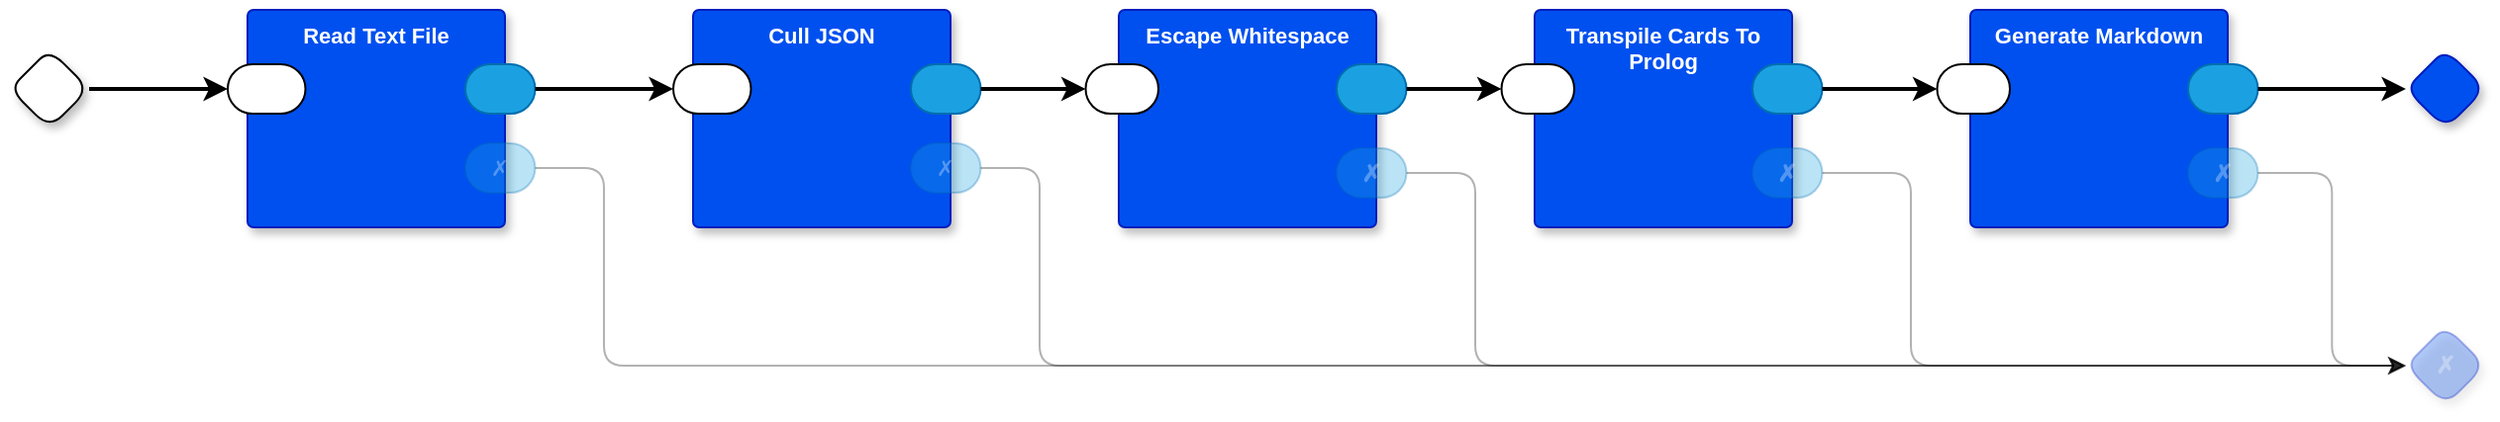 <mxfile version="24.0.4" type="device" pages="5">
  <diagram id="wDkNk8_MEoHBGMhhzeoI" name="main">
    <mxGraphModel dx="1114" dy="724" grid="1" gridSize="10" guides="1" tooltips="1" connect="1" arrows="1" fold="1" page="1" pageScale="1" pageWidth="850" pageHeight="1100" math="0" shadow="0">
      <root>
        <mxCell id="0" />
        <mxCell id="1" parent="0" />
        <mxCell id="bNiDQKaE15ygT8YKJA-1-16" style="edgeStyle=orthogonalEdgeStyle;curved=0;rounded=1;orthogonalLoop=1;jettySize=auto;html=1;exitX=1;exitY=0.5;exitDx=0;exitDy=0;exitPerimeter=0;strokeColor=default;strokeWidth=2;align=center;verticalAlign=middle;fontFamily=Helvetica;fontSize=11;fontColor=default;labelBackgroundColor=default;endArrow=classic;" edge="1" parent="1" source="bNiDQKaE15ygT8YKJA-1-1" target="bNiDQKaE15ygT8YKJA-1-3">
          <mxGeometry relative="1" as="geometry" />
        </mxCell>
        <mxCell id="bNiDQKaE15ygT8YKJA-1-1" value="" style="rhombus;whiteSpace=wrap;html=1;rounded=1;fontStyle=1;glass=0;sketch=0;fontSize=12;points=[[0,0.5,0,0,0],[0.5,0,0,0,0],[0.5,1,0,0,0],[1,0.5,0,0,0]];shadow=1;fontFamily=Helvetica;fontColor=default;" vertex="1" parent="1">
          <mxGeometry x="80" y="180" width="40" height="40" as="geometry" />
        </mxCell>
        <mxCell id="bNiDQKaE15ygT8YKJA-1-2" value="Read Text File" style="rounded=1;whiteSpace=wrap;html=1;sketch=0;container=1;recursiveResize=0;verticalAlign=top;arcSize=6;fontStyle=1;autosize=0;points=[];absoluteArcSize=1;shadow=1;strokeColor=#001DBC;fillColor=#0050ef;fontColor=#ffffff;fontFamily=Helvetica;fontSize=11;" vertex="1" parent="1">
          <mxGeometry x="200" y="160" width="130" height="110" as="geometry">
            <mxRectangle x="-98" y="-1230" width="99" height="26" as="alternateBounds" />
          </mxGeometry>
        </mxCell>
        <mxCell id="bNiDQKaE15ygT8YKJA-1-3" value="" style="rounded=1;whiteSpace=wrap;html=1;sketch=0;points=[[0,0.5,0,0,0],[1,0.5,0,0,0]];arcSize=50;fontFamily=Helvetica;fontSize=11;fontColor=default;" vertex="1" parent="bNiDQKaE15ygT8YKJA-1-2">
          <mxGeometry x="-10" y="27.5" width="39.25" height="25" as="geometry" />
        </mxCell>
        <mxCell id="bNiDQKaE15ygT8YKJA-1-4" value="" style="rounded=1;whiteSpace=wrap;html=1;sketch=0;points=[[0,0.5,0,0,0],[1,0.5,0,0,0]];fillColor=#1ba1e2;fontColor=#ffffff;strokeColor=#006EAF;arcSize=50;fontFamily=Helvetica;fontSize=11;" vertex="1" parent="bNiDQKaE15ygT8YKJA-1-2">
          <mxGeometry x="110" y="27.5" width="35.25" height="25" as="geometry" />
        </mxCell>
        <mxCell id="bNiDQKaE15ygT8YKJA-1-5" value="✗" style="rounded=1;whiteSpace=wrap;html=1;sketch=0;points=[[0,0.5,0,0,0],[1,0.5,0,0,0]];fillColor=#1ba1e2;fontColor=#ffffff;strokeColor=#006EAF;arcSize=50;fontFamily=Helvetica;fontSize=11;textOpacity=30;opacity=30;" vertex="1" parent="bNiDQKaE15ygT8YKJA-1-2">
          <mxGeometry x="110" y="67.5" width="35.25" height="25" as="geometry" />
        </mxCell>
        <mxCell id="bNiDQKaE15ygT8YKJA-1-6" value="Cull JSON" style="rounded=1;whiteSpace=wrap;html=1;sketch=0;container=1;recursiveResize=0;verticalAlign=top;arcSize=6;fontStyle=1;autosize=0;points=[];absoluteArcSize=1;shadow=1;strokeColor=#001DBC;fillColor=#0050ef;fontColor=#ffffff;fontFamily=Helvetica;fontSize=11;" vertex="1" parent="1">
          <mxGeometry x="425" y="160" width="130" height="110" as="geometry">
            <mxRectangle x="-98" y="-1230" width="99" height="26" as="alternateBounds" />
          </mxGeometry>
        </mxCell>
        <mxCell id="bNiDQKaE15ygT8YKJA-1-7" value="" style="rounded=1;whiteSpace=wrap;html=1;sketch=0;points=[[0,0.5,0,0,0],[1,0.5,0,0,0]];arcSize=50;fontFamily=Helvetica;fontSize=11;fontColor=default;" vertex="1" parent="bNiDQKaE15ygT8YKJA-1-6">
          <mxGeometry x="-10" y="27.5" width="39.25" height="25" as="geometry" />
        </mxCell>
        <mxCell id="bNiDQKaE15ygT8YKJA-1-8" value="" style="rounded=1;whiteSpace=wrap;html=1;sketch=0;points=[[0,0.5,0,0,0],[1,0.5,0,0,0]];fillColor=#1ba1e2;fontColor=#ffffff;strokeColor=#006EAF;arcSize=50;fontFamily=Helvetica;fontSize=11;" vertex="1" parent="bNiDQKaE15ygT8YKJA-1-6">
          <mxGeometry x="110" y="27.5" width="35.25" height="25" as="geometry" />
        </mxCell>
        <mxCell id="bNiDQKaE15ygT8YKJA-1-9" value="✗" style="rounded=1;whiteSpace=wrap;html=1;sketch=0;points=[[0,0.5,0,0,0],[1,0.5,0,0,0]];fillColor=#1ba1e2;fontColor=#ffffff;strokeColor=#006EAF;arcSize=50;fontFamily=Helvetica;fontSize=11;textOpacity=30;opacity=30;" vertex="1" parent="bNiDQKaE15ygT8YKJA-1-6">
          <mxGeometry x="110" y="67.5" width="35.25" height="25" as="geometry" />
        </mxCell>
        <mxCell id="bNiDQKaE15ygT8YKJA-1-10" value="" style="rhombus;whiteSpace=wrap;html=1;rounded=1;fontStyle=1;glass=0;sketch=0;fontSize=12;points=[[0,0.5,0,0,0],[0.5,0,0,0,0],[0.5,1,0,0,0],[1,0.5,0,0,0]];shadow=1;fillColor=#0050ef;fontColor=#ffffff;strokeColor=#001DBC;fontFamily=Helvetica;" vertex="1" parent="1">
          <mxGeometry x="1290" y="180" width="40" height="40" as="geometry" />
        </mxCell>
        <mxCell id="bNiDQKaE15ygT8YKJA-1-11" value="✗" style="rhombus;whiteSpace=wrap;html=1;rounded=1;fillColor=#0050ef;fontColor=#ffffff;strokeColor=#001DBC;fontStyle=1;glass=0;sketch=0;fontSize=12;points=[[0,0.5,0,0,0],[0.5,0,0,0,0],[0.5,1,0,0,0],[1,0.5,0,0,0]];shadow=1;opacity=30;textOpacity=30;" vertex="1" parent="1">
          <mxGeometry x="1290" y="320" width="40" height="40" as="geometry" />
        </mxCell>
        <mxCell id="bNiDQKaE15ygT8YKJA-1-12" style="edgeStyle=orthogonalEdgeStyle;rounded=1;orthogonalLoop=1;jettySize=auto;html=1;exitX=1;exitY=0.5;exitDx=0;exitDy=0;exitPerimeter=0;entryX=0;entryY=0.5;entryDx=0;entryDy=0;entryPerimeter=0;curved=0;opacity=30;" edge="1" parent="1" source="bNiDQKaE15ygT8YKJA-1-9" target="bNiDQKaE15ygT8YKJA-1-11">
          <mxGeometry relative="1" as="geometry">
            <Array as="points">
              <mxPoint x="600" y="240" />
              <mxPoint x="600" y="340" />
            </Array>
          </mxGeometry>
        </mxCell>
        <mxCell id="bNiDQKaE15ygT8YKJA-1-13" style="edgeStyle=orthogonalEdgeStyle;curved=0;rounded=1;orthogonalLoop=1;jettySize=auto;html=1;exitX=1;exitY=0.5;exitDx=0;exitDy=0;exitPerimeter=0;entryX=0;entryY=0.5;entryDx=0;entryDy=0;entryPerimeter=0;opacity=30;strokeColor=default;align=center;verticalAlign=middle;fontFamily=Helvetica;fontSize=11;fontColor=default;labelBackgroundColor=default;endArrow=classic;" edge="1" parent="1" source="bNiDQKaE15ygT8YKJA-1-5" target="bNiDQKaE15ygT8YKJA-1-11">
          <mxGeometry relative="1" as="geometry">
            <Array as="points">
              <mxPoint x="380" y="240" />
              <mxPoint x="380" y="340" />
            </Array>
          </mxGeometry>
        </mxCell>
        <mxCell id="bNiDQKaE15ygT8YKJA-1-15" style="edgeStyle=orthogonalEdgeStyle;curved=0;rounded=1;orthogonalLoop=1;jettySize=auto;html=1;exitX=1;exitY=0.5;exitDx=0;exitDy=0;exitPerimeter=0;entryX=0;entryY=0.5;entryDx=0;entryDy=0;entryPerimeter=0;strokeColor=default;strokeWidth=2;align=center;verticalAlign=middle;fontFamily=Helvetica;fontSize=11;fontColor=default;labelBackgroundColor=default;endArrow=classic;" edge="1" parent="1" source="bNiDQKaE15ygT8YKJA-1-4" target="bNiDQKaE15ygT8YKJA-1-7">
          <mxGeometry relative="1" as="geometry" />
        </mxCell>
        <mxCell id="-QWEKMNJte-wyrF-4RpR-1" value="Escape Whitespace" style="rounded=1;whiteSpace=wrap;html=1;sketch=0;container=1;recursiveResize=0;verticalAlign=top;arcSize=6;fontStyle=1;autosize=0;points=[];absoluteArcSize=1;shadow=1;strokeColor=#001DBC;fillColor=#0050ef;fontColor=#ffffff;fontFamily=Helvetica;fontSize=11;strokeWidth=1;" vertex="1" parent="1">
          <mxGeometry x="640" y="160" width="130" height="110" as="geometry">
            <mxRectangle x="-98" y="-1230" width="99" height="26" as="alternateBounds" />
          </mxGeometry>
        </mxCell>
        <mxCell id="-QWEKMNJte-wyrF-4RpR-2" value="" style="rounded=1;whiteSpace=wrap;html=1;sketch=0;points=[[0,0.5,0,0,0],[1,0.5,0,0,0]];arcSize=50;fontFamily=Helvetica;fontSize=11;fontColor=default;strokeWidth=1;" vertex="1" parent="-QWEKMNJte-wyrF-4RpR-1">
          <mxGeometry x="-16.75" y="27.5" width="36.75" height="25" as="geometry" />
        </mxCell>
        <mxCell id="-QWEKMNJte-wyrF-4RpR-4" value="&lt;span style=&quot;font-size: 12px; font-weight: 700;&quot;&gt;✗&lt;/span&gt;" style="rounded=1;whiteSpace=wrap;html=1;sketch=0;points=[[0,0.5,0,0,0],[1,0.5,0,0,0]];fillColor=#1ba1e2;fontColor=#ffffff;strokeColor=#006EAF;arcSize=50;fontFamily=Helvetica;fontSize=11;strokeWidth=1;opacity=30;textOpacity=30;" vertex="1" parent="-QWEKMNJte-wyrF-4RpR-1">
          <mxGeometry x="110" y="70" width="35.25" height="25" as="geometry" />
        </mxCell>
        <mxCell id="-QWEKMNJte-wyrF-4RpR-3" value="" style="rounded=1;whiteSpace=wrap;html=1;sketch=0;points=[[0,0.5,0,0,0],[1,0.5,0,0,0]];fillColor=#1ba1e2;fontColor=#ffffff;strokeColor=#006EAF;arcSize=50;fontFamily=Helvetica;fontSize=11;strokeWidth=1;" vertex="1" parent="-QWEKMNJte-wyrF-4RpR-1">
          <mxGeometry x="110" y="27.5" width="35.25" height="25" as="geometry" />
        </mxCell>
        <mxCell id="-QWEKMNJte-wyrF-4RpR-5" style="edgeStyle=orthogonalEdgeStyle;curved=0;rounded=1;orthogonalLoop=1;jettySize=auto;html=1;exitX=1;exitY=0.5;exitDx=0;exitDy=0;exitPerimeter=0;entryX=0;entryY=0.5;entryDx=0;entryDy=0;entryPerimeter=0;strokeColor=default;strokeWidth=2;align=center;verticalAlign=middle;fontFamily=Helvetica;fontSize=11;fontColor=default;labelBackgroundColor=default;endArrow=classic;" edge="1" parent="1" source="bNiDQKaE15ygT8YKJA-1-8" target="-QWEKMNJte-wyrF-4RpR-2">
          <mxGeometry relative="1" as="geometry" />
        </mxCell>
        <mxCell id="-QWEKMNJte-wyrF-4RpR-7" style="edgeStyle=orthogonalEdgeStyle;curved=0;rounded=1;orthogonalLoop=1;jettySize=auto;html=1;exitX=1;exitY=0.5;exitDx=0;exitDy=0;exitPerimeter=0;entryX=0;entryY=0.5;entryDx=0;entryDy=0;entryPerimeter=0;strokeColor=default;strokeWidth=1;align=center;verticalAlign=middle;fontFamily=Helvetica;fontSize=11;fontColor=default;labelBackgroundColor=default;endArrow=classic;opacity=30;" edge="1" parent="1" source="-QWEKMNJte-wyrF-4RpR-4" target="bNiDQKaE15ygT8YKJA-1-11">
          <mxGeometry relative="1" as="geometry">
            <Array as="points">
              <mxPoint x="820" y="243" />
              <mxPoint x="820" y="340" />
            </Array>
          </mxGeometry>
        </mxCell>
        <mxCell id="qp301iYRc01Cj9Ox-9Gh-1" value="Transpile Cards To Prolog" style="rounded=1;whiteSpace=wrap;html=1;sketch=0;container=1;recursiveResize=0;verticalAlign=top;arcSize=6;fontStyle=1;autosize=0;points=[];absoluteArcSize=1;shadow=1;strokeColor=#001DBC;fillColor=#0050ef;fontColor=#ffffff;fontFamily=Helvetica;fontSize=11;strokeWidth=1;" vertex="1" parent="1">
          <mxGeometry x="850" y="160" width="130" height="110" as="geometry">
            <mxRectangle x="-98" y="-1230" width="99" height="26" as="alternateBounds" />
          </mxGeometry>
        </mxCell>
        <mxCell id="qp301iYRc01Cj9Ox-9Gh-2" value="" style="rounded=1;whiteSpace=wrap;html=1;sketch=0;points=[[0,0.5,0,0,0],[1,0.5,0,0,0]];arcSize=50;fontFamily=Helvetica;fontSize=11;fontColor=default;strokeWidth=1;" vertex="1" parent="qp301iYRc01Cj9Ox-9Gh-1">
          <mxGeometry x="-16.75" y="27.5" width="36.75" height="25" as="geometry" />
        </mxCell>
        <mxCell id="qp301iYRc01Cj9Ox-9Gh-3" value="&lt;span style=&quot;font-size: 12px; font-weight: 700;&quot;&gt;✗&lt;/span&gt;" style="rounded=1;whiteSpace=wrap;html=1;sketch=0;points=[[0,0.5,0,0,0],[1,0.5,0,0,0]];fillColor=#1ba1e2;fontColor=#ffffff;strokeColor=#006EAF;arcSize=50;fontFamily=Helvetica;fontSize=11;strokeWidth=1;opacity=30;textOpacity=30;" vertex="1" parent="qp301iYRc01Cj9Ox-9Gh-1">
          <mxGeometry x="110" y="70" width="35.25" height="25" as="geometry" />
        </mxCell>
        <mxCell id="qp301iYRc01Cj9Ox-9Gh-4" value="" style="rounded=1;whiteSpace=wrap;html=1;sketch=0;points=[[0,0.5,0,0,0],[1,0.5,0,0,0]];fillColor=#1ba1e2;fontColor=#ffffff;strokeColor=#006EAF;arcSize=50;fontFamily=Helvetica;fontSize=11;strokeWidth=1;" vertex="1" parent="qp301iYRc01Cj9Ox-9Gh-1">
          <mxGeometry x="110" y="27.5" width="35.25" height="25" as="geometry" />
        </mxCell>
        <mxCell id="qp301iYRc01Cj9Ox-9Gh-6" style="edgeStyle=orthogonalEdgeStyle;curved=0;rounded=1;orthogonalLoop=1;jettySize=auto;html=1;exitX=1;exitY=0.5;exitDx=0;exitDy=0;exitPerimeter=0;entryX=0;entryY=0.5;entryDx=0;entryDy=0;entryPerimeter=0;strokeColor=default;strokeWidth=2;align=center;verticalAlign=middle;fontFamily=Helvetica;fontSize=11;fontColor=default;labelBackgroundColor=default;endArrow=classic;" edge="1" parent="1" source="-QWEKMNJte-wyrF-4RpR-3" target="qp301iYRc01Cj9Ox-9Gh-2">
          <mxGeometry relative="1" as="geometry" />
        </mxCell>
        <mxCell id="qp301iYRc01Cj9Ox-9Gh-7" style="edgeStyle=orthogonalEdgeStyle;curved=0;rounded=1;orthogonalLoop=1;jettySize=auto;html=1;exitX=1;exitY=0.5;exitDx=0;exitDy=0;exitPerimeter=0;entryX=0;entryY=0.5;entryDx=0;entryDy=0;entryPerimeter=0;strokeColor=default;strokeWidth=1;align=center;verticalAlign=middle;fontFamily=Helvetica;fontSize=11;fontColor=default;labelBackgroundColor=default;endArrow=classic;opacity=30;" edge="1" parent="1" source="qp301iYRc01Cj9Ox-9Gh-3" target="bNiDQKaE15ygT8YKJA-1-11">
          <mxGeometry relative="1" as="geometry">
            <Array as="points">
              <mxPoint x="1040" y="243" />
              <mxPoint x="1040" y="340" />
            </Array>
          </mxGeometry>
        </mxCell>
        <mxCell id="Z6HCpTZaLIzPhk246nZ5-1" value="Generate Markdown" style="rounded=1;whiteSpace=wrap;html=1;sketch=0;container=1;recursiveResize=0;verticalAlign=top;arcSize=6;fontStyle=1;autosize=0;points=[];absoluteArcSize=1;shadow=1;strokeColor=#001DBC;fillColor=#0050ef;fontColor=#ffffff;fontFamily=Helvetica;fontSize=11;strokeWidth=1;" vertex="1" parent="1">
          <mxGeometry x="1070" y="160" width="130" height="110" as="geometry">
            <mxRectangle x="-98" y="-1230" width="99" height="26" as="alternateBounds" />
          </mxGeometry>
        </mxCell>
        <mxCell id="Z6HCpTZaLIzPhk246nZ5-2" value="" style="rounded=1;whiteSpace=wrap;html=1;sketch=0;points=[[0,0.5,0,0,0],[1,0.5,0,0,0]];arcSize=50;fontFamily=Helvetica;fontSize=11;fontColor=default;strokeWidth=1;" vertex="1" parent="Z6HCpTZaLIzPhk246nZ5-1">
          <mxGeometry x="-16.75" y="27.5" width="36.75" height="25" as="geometry" />
        </mxCell>
        <mxCell id="Z6HCpTZaLIzPhk246nZ5-3" value="&lt;span style=&quot;font-size: 12px; font-weight: 700;&quot;&gt;✗&lt;/span&gt;" style="rounded=1;whiteSpace=wrap;html=1;sketch=0;points=[[0,0.5,0,0,0],[1,0.5,0,0,0]];fillColor=#1ba1e2;fontColor=#ffffff;strokeColor=#006EAF;arcSize=50;fontFamily=Helvetica;fontSize=11;strokeWidth=1;opacity=30;textOpacity=30;" vertex="1" parent="Z6HCpTZaLIzPhk246nZ5-1">
          <mxGeometry x="110" y="70" width="35.25" height="25" as="geometry" />
        </mxCell>
        <mxCell id="Z6HCpTZaLIzPhk246nZ5-4" value="" style="rounded=1;whiteSpace=wrap;html=1;sketch=0;points=[[0,0.5,0,0,0],[1,0.5,0,0,0]];fillColor=#1ba1e2;fontColor=#ffffff;strokeColor=#006EAF;arcSize=50;fontFamily=Helvetica;fontSize=11;strokeWidth=1;" vertex="1" parent="Z6HCpTZaLIzPhk246nZ5-1">
          <mxGeometry x="110" y="27.5" width="35.25" height="25" as="geometry" />
        </mxCell>
        <mxCell id="Z6HCpTZaLIzPhk246nZ5-5" style="edgeStyle=orthogonalEdgeStyle;curved=0;rounded=1;orthogonalLoop=1;jettySize=auto;html=1;strokeColor=default;strokeWidth=2;align=center;verticalAlign=middle;fontFamily=Helvetica;fontSize=11;fontColor=default;labelBackgroundColor=default;endArrow=classic;" edge="1" parent="1" source="qp301iYRc01Cj9Ox-9Gh-4" target="Z6HCpTZaLIzPhk246nZ5-2">
          <mxGeometry relative="1" as="geometry" />
        </mxCell>
        <mxCell id="Z6HCpTZaLIzPhk246nZ5-6" style="edgeStyle=orthogonalEdgeStyle;curved=0;rounded=1;orthogonalLoop=1;jettySize=auto;html=1;exitX=1;exitY=0.5;exitDx=0;exitDy=0;exitPerimeter=0;strokeColor=default;strokeWidth=2;align=center;verticalAlign=middle;fontFamily=Helvetica;fontSize=11;fontColor=default;labelBackgroundColor=default;endArrow=classic;" edge="1" parent="1" source="Z6HCpTZaLIzPhk246nZ5-4" target="bNiDQKaE15ygT8YKJA-1-10">
          <mxGeometry relative="1" as="geometry" />
        </mxCell>
        <mxCell id="Z6HCpTZaLIzPhk246nZ5-7" style="edgeStyle=orthogonalEdgeStyle;curved=0;rounded=1;orthogonalLoop=1;jettySize=auto;html=1;exitX=1;exitY=0.5;exitDx=0;exitDy=0;exitPerimeter=0;entryX=0;entryY=0.5;entryDx=0;entryDy=0;entryPerimeter=0;strokeColor=default;strokeWidth=1;align=center;verticalAlign=middle;fontFamily=Helvetica;fontSize=11;fontColor=default;labelBackgroundColor=default;endArrow=classic;opacity=30;" edge="1" parent="1" source="Z6HCpTZaLIzPhk246nZ5-3" target="bNiDQKaE15ygT8YKJA-1-11">
          <mxGeometry relative="1" as="geometry" />
        </mxCell>
      </root>
    </mxGraphModel>
  </diagram>
  <diagram id="Fl_oM-i8TgO9sbnBgz9P" name="Cull JSON">
    <mxGraphModel dx="1114" dy="724" grid="1" gridSize="10" guides="1" tooltips="1" connect="1" arrows="1" fold="1" page="1" pageScale="1" pageWidth="850" pageHeight="1100" math="0" shadow="0">
      <root>
        <mxCell id="0" />
        <mxCell id="1" parent="0" />
        <mxCell id="r2XDW08ZwEkwpGGZ7RfV-1" value="" style="rhombus;whiteSpace=wrap;html=1;rounded=1;fontStyle=1;glass=0;sketch=0;fontSize=12;points=[[0,0.5,0,0,0],[0.5,0,0,0,0],[0.5,1,0,0,0],[1,0.5,0,0,0]];shadow=1;fontFamily=Helvetica;fontColor=default;labelBackgroundColor=default;" vertex="1" parent="1">
          <mxGeometry x="40" y="220" width="40" height="40" as="geometry" />
        </mxCell>
        <mxCell id="r2XDW08ZwEkwpGGZ7RfV-2" value="" style="rhombus;whiteSpace=wrap;html=1;rounded=1;fontStyle=1;glass=0;sketch=0;fontSize=12;points=[[0,0.5,0,0,0],[0.5,0,0,0,0],[0.5,1,0,0,0],[1,0.5,0,0,0]];shadow=1;fillColor=#0050ef;fontColor=#ffffff;strokeColor=#001DBC;fontFamily=Helvetica;labelBackgroundColor=default;" vertex="1" parent="1">
          <mxGeometry x="880" y="110" width="40" height="40" as="geometry" />
        </mxCell>
        <mxCell id="r2XDW08ZwEkwpGGZ7RfV-3" value="✗" style="rhombus;whiteSpace=wrap;html=1;rounded=1;fillColor=#0050ef;fontColor=#ffffff;strokeColor=#001DBC;fontStyle=1;glass=0;sketch=0;fontSize=12;points=[[0,0.5,0,0,0],[0.5,0,0,0,0],[0.5,1,0,0,0],[1,0.5,0,0,0]];shadow=1;opacity=30;textOpacity=30;fontFamily=Helvetica;labelBackgroundColor=none;" vertex="1" parent="1">
          <mxGeometry x="880" y="440" width="40" height="40" as="geometry" />
        </mxCell>
        <mxCell id="r2XDW08ZwEkwpGGZ7RfV-5" value="$jq &#39;.connections[] | {kind: &quot;connection&quot;, from: .startCardId, to: .endCardId, type: .connectionTypeId}&#39;" style="rounded=1;whiteSpace=wrap;html=1;sketch=0;container=1;recursiveResize=0;verticalAlign=top;arcSize=6;fontStyle=1;autosize=0;points=[];absoluteArcSize=1;shadow=1;strokeColor=#001DBC;fillColor=#0050ef;fontColor=#ffffff;fontFamily=Helvetica;fontSize=11;" vertex="1" parent="1">
          <mxGeometry x="220" y="85" width="300" height="110" as="geometry">
            <mxRectangle x="-98" y="-1230" width="99" height="26" as="alternateBounds" />
          </mxGeometry>
        </mxCell>
        <mxCell id="r2XDW08ZwEkwpGGZ7RfV-6" value="" style="rounded=1;whiteSpace=wrap;html=1;sketch=0;points=[[0,0.5,0,0,0],[1,0.5,0,0,0]];arcSize=50;fontFamily=Helvetica;fontSize=11;fontColor=default;" vertex="1" parent="r2XDW08ZwEkwpGGZ7RfV-5">
          <mxGeometry x="-16.75" y="42.5" width="66" height="25" as="geometry" />
        </mxCell>
        <mxCell id="r2XDW08ZwEkwpGGZ7RfV-7" value="&lt;span style=&quot;font-size: 12px; font-weight: 700;&quot;&gt;✗&lt;/span&gt;" style="rounded=1;whiteSpace=wrap;html=1;sketch=0;points=[[0,0.5,0,0,0],[1,0.5,0,0,0]];fillColor=#1ba1e2;fontColor=#ffffff;strokeColor=#006EAF;arcSize=50;fontFamily=Helvetica;fontSize=11;opacity=30;textOpacity=30;" vertex="1" parent="r2XDW08ZwEkwpGGZ7RfV-5">
          <mxGeometry x="257" y="67.5" width="66" height="25" as="geometry" />
        </mxCell>
        <mxCell id="r2XDW08ZwEkwpGGZ7RfV-8" value="" style="rounded=1;whiteSpace=wrap;html=1;sketch=0;points=[[0,0.5,0,0,0],[1,0.5,0,0,0]];fillColor=#1ba1e2;fontColor=#ffffff;strokeColor=#006EAF;arcSize=50;fontFamily=Helvetica;fontSize=11;" vertex="1" parent="r2XDW08ZwEkwpGGZ7RfV-5">
          <mxGeometry x="257" y="40" width="66" height="25" as="geometry" />
        </mxCell>
        <mxCell id="r2XDW08ZwEkwpGGZ7RfV-11" style="edgeStyle=orthogonalEdgeStyle;curved=0;rounded=1;orthogonalLoop=1;jettySize=auto;html=1;exitX=1;exitY=0.5;exitDx=0;exitDy=0;exitPerimeter=0;entryX=0;entryY=0.5;entryDx=0;entryDy=0;entryPerimeter=0;strokeColor=default;strokeWidth=1;align=center;verticalAlign=middle;fontFamily=Helvetica;fontSize=11;fontColor=default;labelBackgroundColor=default;endArrow=classic;opacity=30;" edge="1" parent="1" source="r2XDW08ZwEkwpGGZ7RfV-7" target="r2XDW08ZwEkwpGGZ7RfV-3">
          <mxGeometry relative="1" as="geometry">
            <Array as="points">
              <mxPoint x="570" y="165" />
              <mxPoint x="570" y="460" />
            </Array>
          </mxGeometry>
        </mxCell>
        <mxCell id="r2XDW08ZwEkwpGGZ7RfV-12" value="$jq &#39;.cards[] | { kind: &quot;card&quot;, text: .name, id: .id }&#39;" style="rounded=1;whiteSpace=wrap;html=1;sketch=0;container=1;recursiveResize=0;verticalAlign=top;arcSize=6;fontStyle=1;autosize=0;points=[];absoluteArcSize=1;shadow=1;strokeColor=#001DBC;fillColor=#0050ef;fontColor=#ffffff;fontFamily=Helvetica;fontSize=11;" vertex="1" parent="1">
          <mxGeometry x="220" y="280" width="300" height="110" as="geometry">
            <mxRectangle x="-98" y="-1230" width="99" height="26" as="alternateBounds" />
          </mxGeometry>
        </mxCell>
        <mxCell id="r2XDW08ZwEkwpGGZ7RfV-13" value="" style="rounded=1;whiteSpace=wrap;html=1;sketch=0;points=[[0,0.5,0,0,0],[1,0.5,0,0,0]];arcSize=50;fontFamily=Helvetica;fontSize=11;fontColor=default;" vertex="1" parent="r2XDW08ZwEkwpGGZ7RfV-12">
          <mxGeometry x="-16.75" y="42.5" width="66" height="25" as="geometry" />
        </mxCell>
        <mxCell id="r2XDW08ZwEkwpGGZ7RfV-14" value="&lt;span style=&quot;font-size: 12px; font-weight: 700;&quot;&gt;✗&lt;/span&gt;" style="rounded=1;whiteSpace=wrap;html=1;sketch=0;points=[[0,0.5,0,0,0],[1,0.5,0,0,0]];fillColor=#1ba1e2;fontColor=#ffffff;strokeColor=#006EAF;arcSize=50;fontFamily=Helvetica;fontSize=11;textOpacity=30;opacity=30;" vertex="1" parent="r2XDW08ZwEkwpGGZ7RfV-12">
          <mxGeometry x="257" y="67.5" width="66" height="25" as="geometry" />
        </mxCell>
        <mxCell id="r2XDW08ZwEkwpGGZ7RfV-15" value="" style="rounded=1;whiteSpace=wrap;html=1;sketch=0;points=[[0,0.5,0,0,0],[1,0.5,0,0,0]];fillColor=#1ba1e2;fontColor=#ffffff;strokeColor=#006EAF;arcSize=50;fontFamily=Helvetica;fontSize=11;" vertex="1" parent="r2XDW08ZwEkwpGGZ7RfV-12">
          <mxGeometry x="257" y="40" width="66" height="25" as="geometry" />
        </mxCell>
        <mxCell id="r2XDW08ZwEkwpGGZ7RfV-18" style="edgeStyle=orthogonalEdgeStyle;curved=0;rounded=1;orthogonalLoop=1;jettySize=auto;html=1;exitX=1;exitY=0.5;exitDx=0;exitDy=0;exitPerimeter=0;entryX=0;entryY=0.5;entryDx=0;entryDy=0;entryPerimeter=0;strokeColor=default;strokeWidth=1;align=center;verticalAlign=middle;fontFamily=Helvetica;fontSize=11;fontColor=default;labelBackgroundColor=default;endArrow=classic;opacity=30;" edge="1" parent="1" source="r2XDW08ZwEkwpGGZ7RfV-14" target="r2XDW08ZwEkwpGGZ7RfV-3">
          <mxGeometry relative="1" as="geometry">
            <Array as="points">
              <mxPoint x="570" y="360" />
              <mxPoint x="570" y="460" />
            </Array>
          </mxGeometry>
        </mxCell>
        <mxCell id="r2XDW08ZwEkwpGGZ7RfV-23" style="edgeStyle=orthogonalEdgeStyle;curved=0;rounded=1;orthogonalLoop=1;jettySize=auto;html=1;exitX=1;exitY=0.5;exitDx=0;exitDy=0;exitPerimeter=0;entryX=0;entryY=0.5;entryDx=0;entryDy=0;entryPerimeter=0;strokeColor=default;strokeWidth=2;align=center;verticalAlign=middle;fontFamily=Helvetica;fontSize=11;fontColor=default;labelBackgroundColor=default;endArrow=classic;" edge="1" parent="1" source="r2XDW08ZwEkwpGGZ7RfV-1" target="r2XDW08ZwEkwpGGZ7RfV-13">
          <mxGeometry relative="1" as="geometry" />
        </mxCell>
        <mxCell id="qkbIYZJ8LDxVZtHaGfmy-1" style="edgeStyle=orthogonalEdgeStyle;curved=0;rounded=1;orthogonalLoop=1;jettySize=auto;html=1;exitX=1;exitY=0.5;exitDx=0;exitDy=0;exitPerimeter=0;entryX=0;entryY=0.5;entryDx=0;entryDy=0;entryPerimeter=0;strokeColor=default;strokeWidth=2;align=center;verticalAlign=middle;fontFamily=Helvetica;fontSize=11;fontColor=default;labelBackgroundColor=default;endArrow=classic;" edge="1" parent="1" source="r2XDW08ZwEkwpGGZ7RfV-1" target="r2XDW08ZwEkwpGGZ7RfV-6">
          <mxGeometry relative="1" as="geometry" />
        </mxCell>
        <mxCell id="BKnYhWK1QAG9qAhoLqx6-11" value="String Concatenate" style="rounded=1;whiteSpace=wrap;html=1;sketch=0;container=1;recursiveResize=0;verticalAlign=top;arcSize=6;fontStyle=1;autosize=0;points=[];absoluteArcSize=1;shadow=1;strokeColor=#001DBC;fillColor=#0050ef;fontColor=#ffffff;fontFamily=Helvetica;fontSize=11;labelBackgroundColor=none;" vertex="1" parent="1">
          <mxGeometry x="660" y="95" width="130" height="100" as="geometry">
            <mxRectangle x="-98" y="-1230" width="99" height="26" as="alternateBounds" />
          </mxGeometry>
        </mxCell>
        <mxCell id="BKnYhWK1QAG9qAhoLqx6-12" value="2" style="rounded=1;whiteSpace=wrap;html=1;sketch=0;points=[[0,0.5,0,0,0],[1,0.5,0,0,0]];arcSize=50;fontFamily=Helvetica;fontSize=11;fontColor=default;labelBackgroundColor=default;" vertex="1" parent="BKnYhWK1QAG9qAhoLqx6-11">
          <mxGeometry x="-16.75" y="27.5" width="66" height="25" as="geometry" />
        </mxCell>
        <mxCell id="BKnYhWK1QAG9qAhoLqx6-13" value="" style="rounded=1;whiteSpace=wrap;html=1;sketch=0;points=[[0,0.5,0,0,0],[1,0.5,0,0,0]];fillColor=#1ba1e2;fontColor=#ffffff;strokeColor=#006EAF;arcSize=50;fontFamily=Helvetica;fontSize=11;labelBackgroundColor=default;" vertex="1" parent="BKnYhWK1QAG9qAhoLqx6-11">
          <mxGeometry x="110" y="27.5" width="35.25" height="22.5" as="geometry" />
        </mxCell>
        <mxCell id="BKnYhWK1QAG9qAhoLqx6-14" value="✗" style="rounded=1;whiteSpace=wrap;html=1;sketch=0;points=[[0,0.5,0,0,0],[1,0.5,0,0,0]];fillColor=#1ba1e2;fontColor=#ffffff;strokeColor=#006EAF;arcSize=50;fontFamily=Helvetica;fontSize=11;textOpacity=30;opacity=30;labelBackgroundColor=none;" vertex="1" parent="BKnYhWK1QAG9qAhoLqx6-11">
          <mxGeometry x="110" y="60" width="35.25" height="25" as="geometry" />
        </mxCell>
        <mxCell id="BKnYhWK1QAG9qAhoLqx6-15" value="1" style="rounded=1;whiteSpace=wrap;html=1;sketch=0;points=[[0,0.5,0,0,0],[1,0.5,0,0,0]];arcSize=50;fontFamily=Helvetica;fontSize=11;fontColor=default;labelBackgroundColor=default;" vertex="1" parent="BKnYhWK1QAG9qAhoLqx6-11">
          <mxGeometry x="-16.75" y="60" width="66" height="25" as="geometry" />
        </mxCell>
        <mxCell id="BKnYhWK1QAG9qAhoLqx6-16" style="edgeStyle=orthogonalEdgeStyle;curved=0;rounded=1;orthogonalLoop=1;jettySize=auto;html=1;exitX=1;exitY=0.5;exitDx=0;exitDy=0;exitPerimeter=0;entryX=0;entryY=0.5;entryDx=0;entryDy=0;entryPerimeter=0;strokeColor=default;strokeWidth=2;align=center;verticalAlign=middle;fontFamily=Helvetica;fontSize=11;fontColor=default;labelBackgroundColor=default;endArrow=classic;" edge="1" parent="1" source="r2XDW08ZwEkwpGGZ7RfV-15" target="BKnYhWK1QAG9qAhoLqx6-15">
          <mxGeometry relative="1" as="geometry" />
        </mxCell>
        <mxCell id="BKnYhWK1QAG9qAhoLqx6-17" style="edgeStyle=orthogonalEdgeStyle;curved=0;rounded=1;orthogonalLoop=1;jettySize=auto;html=1;exitX=1;exitY=0.5;exitDx=0;exitDy=0;exitPerimeter=0;entryX=0;entryY=0.5;entryDx=0;entryDy=0;entryPerimeter=0;strokeColor=default;strokeWidth=2;align=center;verticalAlign=middle;fontFamily=Helvetica;fontSize=11;fontColor=default;labelBackgroundColor=default;endArrow=classic;" edge="1" parent="1" source="r2XDW08ZwEkwpGGZ7RfV-8" target="BKnYhWK1QAG9qAhoLqx6-12">
          <mxGeometry relative="1" as="geometry" />
        </mxCell>
        <mxCell id="BKnYhWK1QAG9qAhoLqx6-18" style="edgeStyle=orthogonalEdgeStyle;curved=0;rounded=1;orthogonalLoop=1;jettySize=auto;html=1;exitX=1;exitY=0.5;exitDx=0;exitDy=0;exitPerimeter=0;entryX=0;entryY=0.5;entryDx=0;entryDy=0;entryPerimeter=0;strokeColor=default;strokeWidth=2;align=center;verticalAlign=middle;fontFamily=Helvetica;fontSize=11;fontColor=default;labelBackgroundColor=default;endArrow=classic;" edge="1" parent="1" source="BKnYhWK1QAG9qAhoLqx6-13" target="r2XDW08ZwEkwpGGZ7RfV-2">
          <mxGeometry relative="1" as="geometry" />
        </mxCell>
        <mxCell id="BKnYhWK1QAG9qAhoLqx6-19" style="edgeStyle=orthogonalEdgeStyle;curved=0;rounded=1;orthogonalLoop=1;jettySize=auto;html=1;exitX=1;exitY=0.5;exitDx=0;exitDy=0;exitPerimeter=0;entryX=0;entryY=0.5;entryDx=0;entryDy=0;entryPerimeter=0;strokeColor=default;strokeWidth=1;align=center;verticalAlign=middle;fontFamily=Helvetica;fontSize=11;fontColor=default;labelBackgroundColor=default;endArrow=classic;opacity=30;" edge="1" parent="1" source="BKnYhWK1QAG9qAhoLqx6-14" target="r2XDW08ZwEkwpGGZ7RfV-3">
          <mxGeometry relative="1" as="geometry" />
        </mxCell>
      </root>
    </mxGraphModel>
  </diagram>
  <diagram id="eV9khhCdipnsw7dQUYs4" name="Transpile Cards To Prolog">
    <mxGraphModel dx="1114" dy="724" grid="1" gridSize="10" guides="1" tooltips="1" connect="1" arrows="1" fold="1" page="1" pageScale="1" pageWidth="850" pageHeight="1100" math="0" shadow="0">
      <root>
        <mxCell id="0" />
        <mxCell id="1" parent="0" />
        <mxCell id="wjUJJAtyfGmR_5FENcUE-1" style="edgeStyle=orthogonalEdgeStyle;shape=connector;rounded=1;jumpStyle=arc;orthogonalLoop=1;jettySize=auto;html=1;exitX=1;exitY=0.5;exitDx=0;exitDy=0;exitPerimeter=0;entryX=0;entryY=0.5;entryDx=0;entryDy=0;entryPerimeter=0;labelBackgroundColor=default;strokeColor=#666666;strokeWidth=1;fontFamily=Helvetica;fontSize=11;fontColor=default;endArrow=classic;fillColor=#f5f5f5;opacity=30;" edge="1" parent="1" source="wjUJJAtyfGmR_5FENcUE-6" target="wjUJJAtyfGmR_5FENcUE-32">
          <mxGeometry relative="1" as="geometry">
            <mxPoint x="183.25" y="80" as="targetPoint" />
          </mxGeometry>
        </mxCell>
        <mxCell id="wjUJJAtyfGmR_5FENcUE-2" style="edgeStyle=orthogonalEdgeStyle;shape=connector;rounded=1;jumpStyle=none;orthogonalLoop=1;jettySize=auto;html=1;exitX=1;exitY=0.5;exitDx=0;exitDy=0;exitPerimeter=0;entryX=0;entryY=0.5;entryDx=0;entryDy=0;entryPerimeter=0;labelBackgroundColor=default;strokeColor=#666666;strokeWidth=1;fontFamily=Helvetica;fontSize=11;fontColor=default;endArrow=classic;fillColor=#f5f5f5;opacity=30;" edge="1" parent="1" source="wjUJJAtyfGmR_5FENcUE-6" target="wjUJJAtyfGmR_5FENcUE-28">
          <mxGeometry relative="1" as="geometry">
            <mxPoint x="183.25" y="-10" as="targetPoint" />
          </mxGeometry>
        </mxCell>
        <mxCell id="wjUJJAtyfGmR_5FENcUE-3" style="edgeStyle=orthogonalEdgeStyle;shape=connector;rounded=1;jumpStyle=none;orthogonalLoop=1;jettySize=auto;html=1;exitX=1;exitY=0.5;exitDx=0;exitDy=0;exitPerimeter=0;entryX=0;entryY=0.5;entryDx=0;entryDy=0;entryPerimeter=0;labelBackgroundColor=default;strokeColor=#666666;strokeWidth=1;fontFamily=Helvetica;fontSize=11;fontColor=default;endArrow=classic;fillColor=#f5f5f5;opacity=30;" edge="1" parent="1" source="wjUJJAtyfGmR_5FENcUE-6" target="wjUJJAtyfGmR_5FENcUE-21">
          <mxGeometry relative="1" as="geometry">
            <mxPoint x="183.25" y="-120" as="targetPoint" />
            <Array as="points">
              <mxPoint x="160" y="218" />
              <mxPoint x="160" y="80" />
            </Array>
          </mxGeometry>
        </mxCell>
        <mxCell id="wjUJJAtyfGmR_5FENcUE-4" style="edgeStyle=orthogonalEdgeStyle;rounded=1;orthogonalLoop=1;jettySize=auto;html=1;exitX=1;exitY=0.5;exitDx=0;exitDy=0;exitPerimeter=0;entryX=0;entryY=0.5;entryDx=0;entryDy=0;entryPerimeter=0;opacity=30;" edge="1" parent="1" source="wjUJJAtyfGmR_5FENcUE-6" target="wjUJJAtyfGmR_5FENcUE-24">
          <mxGeometry relative="1" as="geometry">
            <mxPoint x="183.25" y="170" as="targetPoint" />
          </mxGeometry>
        </mxCell>
        <mxCell id="wjUJJAtyfGmR_5FENcUE-5" style="edgeStyle=orthogonalEdgeStyle;rounded=1;orthogonalLoop=1;jettySize=auto;html=1;exitX=1;exitY=0.5;exitDx=0;exitDy=0;exitPerimeter=0;curved=0;strokeWidth=2;" edge="1" parent="1" source="wjUJJAtyfGmR_5FENcUE-6" target="wjUJJAtyfGmR_5FENcUE-13">
          <mxGeometry relative="1" as="geometry" />
        </mxCell>
        <mxCell id="wjUJJAtyfGmR_5FENcUE-6" value="" style="rhombus;whiteSpace=wrap;html=1;rounded=1;fontStyle=1;glass=0;sketch=0;fontSize=12;points=[[0,0.5,0,0,0],[0.5,0,0,0,0],[0.5,1,0,0,0],[1,0.5,0,0,0]];shadow=1;fontFamily=Helvetica;fontColor=default;" vertex="1" parent="1">
          <mxGeometry x="60" y="200" width="40" height="40" as="geometry" />
        </mxCell>
        <mxCell id="wjUJJAtyfGmR_5FENcUE-7" value="" style="rhombus;whiteSpace=wrap;html=1;rounded=1;fillColor=#0050ef;fontColor=#ffffff;strokeColor=#001DBC;fontStyle=1;glass=0;sketch=0;fontSize=12;points=[[0,0.5,0,0,0],[0.5,0,0,0,0],[0.5,1,0,0,0],[1,0.5,0,0,0]];shadow=1;fontFamily=Helvetica;" vertex="1" parent="1">
          <mxGeometry x="770" y="60" width="40" height="40" as="geometry" />
        </mxCell>
        <mxCell id="wjUJJAtyfGmR_5FENcUE-8" value="Transpile" style="rounded=1;whiteSpace=wrap;html=1;sketch=0;container=1;recursiveResize=0;verticalAlign=top;arcSize=6;fontStyle=1;autosize=0;points=[];absoluteArcSize=1;shadow=1;strokeColor=#001DBC;fillColor=#0050ef;fontColor=#ffffff;fontFamily=Helvetica;fontSize=11;" vertex="1" parent="1">
          <mxGeometry x="500" y="40" width="130" height="210" as="geometry">
            <mxRectangle x="-98" y="-1230" width="99" height="26" as="alternateBounds" />
          </mxGeometry>
        </mxCell>
        <mxCell id="wjUJJAtyfGmR_5FENcUE-9" value="ohmfn" style="rounded=1;whiteSpace=wrap;html=1;sketch=0;points=[[0,0.5,0,0,0],[1,0.5,0,0,0]];arcSize=50;fontFamily=Helvetica;fontSize=11;fontColor=default;fontStyle=0" vertex="1" parent="wjUJJAtyfGmR_5FENcUE-8">
          <mxGeometry x="-17" y="57.5" width="66" height="25" as="geometry" />
        </mxCell>
        <mxCell id="wjUJJAtyfGmR_5FENcUE-10" value="" style="rounded=1;whiteSpace=wrap;html=1;sketch=0;points=[[0,0.5,0,0,0],[1,0.5,0,0,0]];fillColor=#1ba1e2;fontColor=#ffffff;strokeColor=#006EAF;arcSize=50;fontFamily=Helvetica;fontSize=11;" vertex="1" parent="wjUJJAtyfGmR_5FENcUE-8">
          <mxGeometry x="110" y="27.5" width="35.25" height="25" as="geometry" />
        </mxCell>
        <mxCell id="wjUJJAtyfGmR_5FENcUE-12" value="rwrfn" style="rounded=1;whiteSpace=wrap;html=1;sketch=0;points=[[0,0.5,0,0,0],[1,0.5,0,0,0]];arcSize=50;fontFamily=Helvetica;fontSize=11;fontColor=default;" vertex="1" parent="wjUJJAtyfGmR_5FENcUE-8">
          <mxGeometry x="-17" y="92.5" width="66" height="25" as="geometry" />
        </mxCell>
        <mxCell id="wjUJJAtyfGmR_5FENcUE-13" value="input" style="rounded=1;whiteSpace=wrap;html=1;sketch=0;points=[[0,0.5,0,0,0],[1,0.5,0,0,0]];arcSize=50;fontFamily=Helvetica;fontSize=11;fontColor=default;" vertex="1" parent="wjUJJAtyfGmR_5FENcUE-8">
          <mxGeometry x="-17" y="165" width="66" height="25" as="geometry" />
        </mxCell>
        <mxCell id="wjUJJAtyfGmR_5FENcUE-14" value="grammar name" style="rounded=1;whiteSpace=wrap;html=1;sketch=0;points=[[0,0.5,0,0,0],[1,0.5,0,0,0]];arcSize=50;fontFamily=Helvetica;fontSize=11;fontColor=default;" vertex="1" parent="wjUJJAtyfGmR_5FENcUE-8">
          <mxGeometry x="-16" y="27.5" width="66" height="25" as="geometry" />
        </mxCell>
        <mxCell id="wjUJJAtyfGmR_5FENcUE-15" value="rwrsupportfn" style="rounded=1;whiteSpace=wrap;html=1;sketch=0;points=[[0,0.5,0,0,0],[1,0.5,0,0,0]];arcSize=50;fontFamily=Helvetica;fontSize=11;fontColor=default;" vertex="1" parent="wjUJJAtyfGmR_5FENcUE-8">
          <mxGeometry x="-17" y="127.5" width="66" height="25" as="geometry" />
        </mxCell>
        <mxCell id="wjUJJAtyfGmR_5FENcUE-11" value="✗" style="rounded=1;whiteSpace=wrap;html=1;sketch=0;points=[[0,0.5,0,0,0],[1,0.5,0,0,0]];fillColor=#1ba1e2;fontColor=#ffffff;strokeColor=#006EAF;arcSize=50;fontFamily=Helvetica;fontSize=11;opacity=30;textOpacity=30;" vertex="1" parent="wjUJJAtyfGmR_5FENcUE-8">
          <mxGeometry x="110" y="67.5" width="35.25" height="25" as="geometry" />
        </mxCell>
        <mxCell id="wjUJJAtyfGmR_5FENcUE-16" style="edgeStyle=orthogonalEdgeStyle;shape=connector;rounded=1;jumpStyle=arc;orthogonalLoop=1;jettySize=auto;html=1;exitX=1;exitY=0.5;exitDx=0;exitDy=0;exitPerimeter=0;entryX=0;entryY=0.5;entryDx=0;entryDy=0;entryPerimeter=0;labelBackgroundColor=default;strokeColor=#666666;strokeWidth=2;fontFamily=Helvetica;fontSize=11;fontColor=default;endArrow=classic;fillColor=#f5f5f5;opacity=90;" edge="1" parent="1" source="wjUJJAtyfGmR_5FENcUE-10" target="wjUJJAtyfGmR_5FENcUE-7">
          <mxGeometry relative="1" as="geometry" />
        </mxCell>
        <mxCell id="wjUJJAtyfGmR_5FENcUE-17" value="&lt;span style=&quot;font-size: 11px; font-weight: 400;&quot;&gt;✗&lt;/span&gt;" style="rhombus;whiteSpace=wrap;html=1;rounded=1;fillColor=#0050ef;fontColor=#ffffff;strokeColor=#001DBC;fontStyle=1;glass=0;sketch=0;fontSize=12;points=[[0,0.5,0,0,0],[0.5,0,0,0,0],[0.5,1,0,0,0],[1,0.5,0,0,0]];shadow=1;fontFamily=Helvetica;" vertex="1" parent="1">
          <mxGeometry x="760" y="190" width="40" height="40" as="geometry" />
        </mxCell>
        <mxCell id="wjUJJAtyfGmR_5FENcUE-18" style="edgeStyle=orthogonalEdgeStyle;shape=connector;rounded=1;jumpStyle=arc;orthogonalLoop=1;jettySize=auto;html=1;exitX=1;exitY=0.5;exitDx=0;exitDy=0;exitPerimeter=0;entryX=0;entryY=0.5;entryDx=0;entryDy=0;entryPerimeter=0;labelBackgroundColor=default;strokeColor=#666666;strokeWidth=1;fontFamily=Helvetica;fontSize=11;fontColor=default;endArrow=classic;fillColor=#f5f5f5;opacity=90;" edge="1" parent="1" source="wjUJJAtyfGmR_5FENcUE-11" target="wjUJJAtyfGmR_5FENcUE-17">
          <mxGeometry relative="1" as="geometry" />
        </mxCell>
        <mxCell id="wjUJJAtyfGmR_5FENcUE-19" value="&#39;KinopioCards&#39;" style="rounded=1;whiteSpace=wrap;html=1;sketch=0;container=1;recursiveResize=0;verticalAlign=middle;arcSize=6;fontStyle=1;autosize=0;points=[];absoluteArcSize=1;shadow=0;strokeColor=#6c8ebf;fillColor=#dae8fc;fontFamily=Helvetica;fontSize=11;gradientColor=#E6E6E6;" vertex="1" parent="1">
          <mxGeometry x="220" y="70" width="110" height="20" as="geometry">
            <mxRectangle x="-98" y="-1230" width="99" height="26" as="alternateBounds" />
          </mxGeometry>
        </mxCell>
        <mxCell id="wjUJJAtyfGmR_5FENcUE-20" value="⍺" style="rounded=1;whiteSpace=wrap;html=1;sketch=0;points=[[0,0.5,0,0,0],[1,0.5,0,0,0]];arcSize=50;fontFamily=Helvetica;fontSize=11;fontColor=default;" vertex="1" parent="wjUJJAtyfGmR_5FENcUE-19">
          <mxGeometry x="100" y="3.75" width="20" height="12.5" as="geometry" />
        </mxCell>
        <mxCell id="wjUJJAtyfGmR_5FENcUE-21" value="⍺" style="rounded=1;whiteSpace=wrap;html=1;sketch=0;points=[[0,0.5,0,0,0],[1,0.5,0,0,0]];arcSize=50;fontFamily=Helvetica;fontSize=11;fontColor=default;" vertex="1" parent="wjUJJAtyfGmR_5FENcUE-19">
          <mxGeometry x="-10" y="3.75" width="20" height="12.5" as="geometry" />
        </mxCell>
        <mxCell id="wjUJJAtyfGmR_5FENcUE-22" value="&#39;support.js&#39;" style="rounded=1;whiteSpace=wrap;html=1;sketch=0;container=1;recursiveResize=0;verticalAlign=middle;arcSize=6;fontStyle=1;autosize=0;points=[];absoluteArcSize=1;shadow=0;strokeColor=#6c8ebf;fillColor=#dae8fc;fontFamily=Helvetica;fontSize=11;gradientColor=#E6E6E6;" vertex="1" parent="1">
          <mxGeometry x="210" y="170" width="200" height="20" as="geometry">
            <mxRectangle x="-98" y="-1230" width="99" height="26" as="alternateBounds" />
          </mxGeometry>
        </mxCell>
        <mxCell id="wjUJJAtyfGmR_5FENcUE-23" value="⍺" style="rounded=1;whiteSpace=wrap;html=1;sketch=0;points=[[0,0.5,0,0,0],[1,0.5,0,0,0]];arcSize=50;fontFamily=Helvetica;fontSize=11;fontColor=default;" vertex="1" parent="wjUJJAtyfGmR_5FENcUE-22">
          <mxGeometry x="190" y="3.75" width="20" height="12.5" as="geometry" />
        </mxCell>
        <mxCell id="wjUJJAtyfGmR_5FENcUE-24" value="⍺" style="rounded=1;whiteSpace=wrap;html=1;sketch=0;points=[[0,0.5,0,0,0],[1,0.5,0,0,0]];arcSize=50;fontFamily=Helvetica;fontSize=11;fontColor=default;" vertex="1" parent="wjUJJAtyfGmR_5FENcUE-22">
          <mxGeometry x="-10" y="3.75" width="20" height="12.5" as="geometry" />
        </mxCell>
        <mxCell id="wjUJJAtyfGmR_5FENcUE-25" style="edgeStyle=orthogonalEdgeStyle;shape=connector;rounded=1;orthogonalLoop=1;jettySize=auto;html=1;entryX=0;entryY=0.5;entryDx=0;entryDy=0;entryPerimeter=0;labelBackgroundColor=default;strokeColor=default;strokeWidth=2;align=center;verticalAlign=middle;fontFamily=Helvetica;fontSize=11;fontColor=default;endArrow=classic;" edge="1" parent="1" source="wjUJJAtyfGmR_5FENcUE-23" target="wjUJJAtyfGmR_5FENcUE-15">
          <mxGeometry relative="1" as="geometry" />
        </mxCell>
        <mxCell id="wjUJJAtyfGmR_5FENcUE-26" value="&#39;cards.ohm&#39;" style="rounded=1;whiteSpace=wrap;html=1;sketch=0;container=1;recursiveResize=0;verticalAlign=middle;arcSize=6;fontStyle=1;autosize=0;points=[];absoluteArcSize=1;shadow=0;strokeColor=#6c8ebf;fillColor=#dae8fc;fontFamily=Helvetica;fontSize=11;gradientColor=#E6E6E6;" vertex="1" parent="1">
          <mxGeometry x="210" y="100" width="200" height="20" as="geometry">
            <mxRectangle x="-98" y="-1230" width="99" height="26" as="alternateBounds" />
          </mxGeometry>
        </mxCell>
        <mxCell id="wjUJJAtyfGmR_5FENcUE-27" value="⍺" style="rounded=1;whiteSpace=wrap;html=1;sketch=0;points=[[0,0.5,0,0,0],[1,0.5,0,0,0]];arcSize=50;fontFamily=Helvetica;fontSize=11;fontColor=default;" vertex="1" parent="wjUJJAtyfGmR_5FENcUE-26">
          <mxGeometry x="190" y="3.75" width="20" height="12.5" as="geometry" />
        </mxCell>
        <mxCell id="wjUJJAtyfGmR_5FENcUE-28" value="⍺" style="rounded=1;whiteSpace=wrap;html=1;sketch=0;points=[[0,0.5,0,0,0],[1,0.5,0,0,0]];arcSize=50;fontFamily=Helvetica;fontSize=11;fontColor=default;" vertex="1" parent="wjUJJAtyfGmR_5FENcUE-26">
          <mxGeometry x="-10" y="3.75" width="20" height="12.5" as="geometry" />
        </mxCell>
        <mxCell id="wjUJJAtyfGmR_5FENcUE-29" style="edgeStyle=orthogonalEdgeStyle;shape=connector;rounded=1;orthogonalLoop=1;jettySize=auto;html=1;exitX=1;exitY=0.5;exitDx=0;exitDy=0;exitPerimeter=0;entryX=0;entryY=0.5;entryDx=0;entryDy=0;entryPerimeter=0;labelBackgroundColor=default;strokeColor=default;strokeWidth=2;align=center;verticalAlign=middle;fontFamily=Helvetica;fontSize=11;fontColor=default;endArrow=classic;" edge="1" parent="1" source="wjUJJAtyfGmR_5FENcUE-27" target="wjUJJAtyfGmR_5FENcUE-9">
          <mxGeometry relative="1" as="geometry">
            <Array as="points">
              <mxPoint x="450" y="110" />
              <mxPoint x="450" y="110" />
            </Array>
          </mxGeometry>
        </mxCell>
        <mxCell id="wjUJJAtyfGmR_5FENcUE-30" value="&#39;cards.rwr&#39;" style="rounded=1;whiteSpace=wrap;html=1;sketch=0;container=1;recursiveResize=0;verticalAlign=middle;arcSize=6;fontStyle=1;autosize=0;points=[];absoluteArcSize=1;shadow=0;strokeColor=#6c8ebf;fillColor=#dae8fc;fontFamily=Helvetica;fontSize=11;gradientColor=#E6E6E6;" vertex="1" parent="1">
          <mxGeometry x="210" y="135" width="200" height="20" as="geometry">
            <mxRectangle x="-98" y="-1230" width="99" height="26" as="alternateBounds" />
          </mxGeometry>
        </mxCell>
        <mxCell id="wjUJJAtyfGmR_5FENcUE-31" value="⍺" style="rounded=1;whiteSpace=wrap;html=1;sketch=0;points=[[0,0.5,0,0,0],[1,0.5,0,0,0]];arcSize=50;fontFamily=Helvetica;fontSize=11;fontColor=default;" vertex="1" parent="wjUJJAtyfGmR_5FENcUE-30">
          <mxGeometry x="190" y="3.75" width="20" height="12.5" as="geometry" />
        </mxCell>
        <mxCell id="wjUJJAtyfGmR_5FENcUE-32" value="⍺" style="rounded=1;whiteSpace=wrap;html=1;sketch=0;points=[[0,0.5,0,0,0],[1,0.5,0,0,0]];arcSize=50;fontFamily=Helvetica;fontSize=11;fontColor=default;" vertex="1" parent="wjUJJAtyfGmR_5FENcUE-30">
          <mxGeometry x="-10" y="3.75" width="20" height="12.5" as="geometry" />
        </mxCell>
        <mxCell id="wjUJJAtyfGmR_5FENcUE-33" style="edgeStyle=orthogonalEdgeStyle;shape=connector;rounded=1;orthogonalLoop=1;jettySize=auto;html=1;labelBackgroundColor=default;strokeColor=default;strokeWidth=2;align=center;verticalAlign=middle;fontFamily=Helvetica;fontSize=11;fontColor=default;endArrow=classic;" edge="1" parent="1" source="wjUJJAtyfGmR_5FENcUE-31" target="wjUJJAtyfGmR_5FENcUE-12">
          <mxGeometry relative="1" as="geometry" />
        </mxCell>
        <mxCell id="wjUJJAtyfGmR_5FENcUE-34" style="edgeStyle=orthogonalEdgeStyle;shape=connector;rounded=1;orthogonalLoop=1;jettySize=auto;html=1;exitX=1;exitY=0.5;exitDx=0;exitDy=0;exitPerimeter=0;entryX=0;entryY=0.5;entryDx=0;entryDy=0;entryPerimeter=0;labelBackgroundColor=default;strokeColor=default;strokeWidth=2;align=center;verticalAlign=middle;fontFamily=Helvetica;fontSize=11;fontColor=default;endArrow=classic;" edge="1" parent="1" source="wjUJJAtyfGmR_5FENcUE-20" target="wjUJJAtyfGmR_5FENcUE-14">
          <mxGeometry relative="1" as="geometry" />
        </mxCell>
      </root>
    </mxGraphModel>
  </diagram>
  <diagram id="gNuOawdn6G5Hl1V3G7yR" name="Escape Whitespace">
    <mxGraphModel dx="1114" dy="724" grid="1" gridSize="10" guides="1" tooltips="1" connect="1" arrows="1" fold="1" page="1" pageScale="1" pageWidth="850" pageHeight="1100" math="0" shadow="0">
      <root>
        <mxCell id="0" />
        <mxCell id="1" parent="0" />
        <mxCell id="1wObTilKfKciIPUGt3YL-1" style="edgeStyle=orthogonalEdgeStyle;shape=connector;rounded=1;jumpStyle=arc;orthogonalLoop=1;jettySize=auto;html=1;exitX=1;exitY=0.5;exitDx=0;exitDy=0;exitPerimeter=0;entryX=0;entryY=0.5;entryDx=0;entryDy=0;entryPerimeter=0;labelBackgroundColor=default;strokeColor=#666666;strokeWidth=2;fontFamily=Helvetica;fontSize=11;fontColor=default;endArrow=classic;fillColor=#f5f5f5;opacity=90;" edge="1" parent="1" source="1wObTilKfKciIPUGt3YL-6" target="1wObTilKfKciIPUGt3YL-13">
          <mxGeometry relative="1" as="geometry">
            <mxPoint x="183.25" y="280" as="targetPoint" />
          </mxGeometry>
        </mxCell>
        <mxCell id="1wObTilKfKciIPUGt3YL-2" style="edgeStyle=orthogonalEdgeStyle;shape=connector;rounded=1;jumpStyle=arc;orthogonalLoop=1;jettySize=auto;html=1;exitX=1;exitY=0.5;exitDx=0;exitDy=0;exitPerimeter=0;entryX=0;entryY=0.5;entryDx=0;entryDy=0;entryPerimeter=0;labelBackgroundColor=default;strokeColor=#666666;strokeWidth=1;fontFamily=Helvetica;fontSize=11;fontColor=default;endArrow=classic;fillColor=#f5f5f5;opacity=30;" edge="1" parent="1" source="1wObTilKfKciIPUGt3YL-6" target="1wObTilKfKciIPUGt3YL-32">
          <mxGeometry relative="1" as="geometry">
            <mxPoint x="183.25" y="80" as="targetPoint" />
          </mxGeometry>
        </mxCell>
        <mxCell id="1wObTilKfKciIPUGt3YL-3" style="edgeStyle=orthogonalEdgeStyle;shape=connector;rounded=1;jumpStyle=none;orthogonalLoop=1;jettySize=auto;html=1;exitX=1;exitY=0.5;exitDx=0;exitDy=0;exitPerimeter=0;entryX=0;entryY=0.5;entryDx=0;entryDy=0;entryPerimeter=0;labelBackgroundColor=default;strokeColor=#666666;strokeWidth=1;fontFamily=Helvetica;fontSize=11;fontColor=default;endArrow=classic;fillColor=#f5f5f5;opacity=30;" edge="1" parent="1" source="1wObTilKfKciIPUGt3YL-6" target="1wObTilKfKciIPUGt3YL-28">
          <mxGeometry relative="1" as="geometry">
            <mxPoint x="183.25" y="-10" as="targetPoint" />
          </mxGeometry>
        </mxCell>
        <mxCell id="1wObTilKfKciIPUGt3YL-4" style="edgeStyle=orthogonalEdgeStyle;shape=connector;rounded=1;jumpStyle=none;orthogonalLoop=1;jettySize=auto;html=1;exitX=1;exitY=0.5;exitDx=0;exitDy=0;exitPerimeter=0;entryX=0;entryY=0.5;entryDx=0;entryDy=0;entryPerimeter=0;labelBackgroundColor=default;strokeColor=#666666;strokeWidth=1;fontFamily=Helvetica;fontSize=11;fontColor=default;endArrow=classic;fillColor=#f5f5f5;opacity=30;" edge="1" parent="1" source="1wObTilKfKciIPUGt3YL-6" target="1wObTilKfKciIPUGt3YL-21">
          <mxGeometry relative="1" as="geometry">
            <mxPoint x="183.25" y="-120" as="targetPoint" />
            <Array as="points">
              <mxPoint x="160" y="218" />
              <mxPoint x="160" y="80" />
            </Array>
          </mxGeometry>
        </mxCell>
        <mxCell id="1wObTilKfKciIPUGt3YL-5" style="edgeStyle=orthogonalEdgeStyle;rounded=1;orthogonalLoop=1;jettySize=auto;html=1;exitX=1;exitY=0.5;exitDx=0;exitDy=0;exitPerimeter=0;entryX=0;entryY=0.5;entryDx=0;entryDy=0;entryPerimeter=0;opacity=30;" edge="1" parent="1" source="1wObTilKfKciIPUGt3YL-6" target="1wObTilKfKciIPUGt3YL-24">
          <mxGeometry relative="1" as="geometry">
            <mxPoint x="183.25" y="170" as="targetPoint" />
          </mxGeometry>
        </mxCell>
        <mxCell id="1wObTilKfKciIPUGt3YL-6" value="" style="rhombus;whiteSpace=wrap;html=1;rounded=1;fontStyle=1;glass=0;sketch=0;fontSize=12;points=[[0,0.5,0,0,0],[0.5,0,0,0,0],[0.5,1,0,0,0],[1,0.5,0,0,0]];shadow=1;fontFamily=Helvetica;fontColor=default;" vertex="1" parent="1">
          <mxGeometry x="60" y="200" width="40" height="40" as="geometry" />
        </mxCell>
        <mxCell id="1wObTilKfKciIPUGt3YL-7" value="" style="rhombus;whiteSpace=wrap;html=1;rounded=1;fillColor=#0050ef;fontColor=#ffffff;strokeColor=#001DBC;fontStyle=1;glass=0;sketch=0;fontSize=12;points=[[0,0.5,0,0,0],[0.5,0,0,0,0],[0.5,1,0,0,0],[1,0.5,0,0,0]];shadow=1;fontFamily=Helvetica;" vertex="1" parent="1">
          <mxGeometry x="760" y="60" width="40" height="40" as="geometry" />
        </mxCell>
        <mxCell id="1wObTilKfKciIPUGt3YL-8" value="Transpile" style="rounded=1;whiteSpace=wrap;html=1;sketch=0;container=1;recursiveResize=0;verticalAlign=top;arcSize=6;fontStyle=1;autosize=0;points=[];absoluteArcSize=1;shadow=1;strokeColor=#001DBC;fillColor=#0050ef;fontColor=#ffffff;fontFamily=Helvetica;fontSize=11;" vertex="1" parent="1">
          <mxGeometry x="500" y="40" width="130" height="210" as="geometry">
            <mxRectangle x="-98" y="-1230" width="99" height="26" as="alternateBounds" />
          </mxGeometry>
        </mxCell>
        <mxCell id="1wObTilKfKciIPUGt3YL-9" value="ohmfn" style="rounded=1;whiteSpace=wrap;html=1;sketch=0;points=[[0,0.5,0,0,0],[1,0.5,0,0,0]];arcSize=50;fontFamily=Helvetica;fontSize=11;fontColor=default;fontStyle=0" vertex="1" parent="1wObTilKfKciIPUGt3YL-8">
          <mxGeometry x="-17" y="57.5" width="66" height="25" as="geometry" />
        </mxCell>
        <mxCell id="1wObTilKfKciIPUGt3YL-10" value="" style="rounded=1;whiteSpace=wrap;html=1;sketch=0;points=[[0,0.5,0,0,0],[1,0.5,0,0,0]];fillColor=#1ba1e2;fontColor=#ffffff;strokeColor=#006EAF;arcSize=50;fontFamily=Helvetica;fontSize=11;" vertex="1" parent="1wObTilKfKciIPUGt3YL-8">
          <mxGeometry x="110" y="27.5" width="35.25" height="25" as="geometry" />
        </mxCell>
        <mxCell id="1wObTilKfKciIPUGt3YL-11" value="✗" style="rounded=1;whiteSpace=wrap;html=1;sketch=0;points=[[0,0.5,0,0,0],[1,0.5,0,0,0]];fillColor=#1ba1e2;fontColor=#ffffff;strokeColor=#006EAF;arcSize=50;fontFamily=Helvetica;fontSize=11;" vertex="1" parent="1wObTilKfKciIPUGt3YL-8">
          <mxGeometry x="110" y="67.5" width="35.25" height="25" as="geometry" />
        </mxCell>
        <mxCell id="1wObTilKfKciIPUGt3YL-12" value="rwrfn" style="rounded=1;whiteSpace=wrap;html=1;sketch=0;points=[[0,0.5,0,0,0],[1,0.5,0,0,0]];arcSize=50;fontFamily=Helvetica;fontSize=11;fontColor=default;" vertex="1" parent="1wObTilKfKciIPUGt3YL-8">
          <mxGeometry x="-17" y="92.5" width="66" height="25" as="geometry" />
        </mxCell>
        <mxCell id="1wObTilKfKciIPUGt3YL-13" value="input" style="rounded=1;whiteSpace=wrap;html=1;sketch=0;points=[[0,0.5,0,0,0],[1,0.5,0,0,0]];arcSize=50;fontFamily=Helvetica;fontSize=11;fontColor=default;" vertex="1" parent="1wObTilKfKciIPUGt3YL-8">
          <mxGeometry x="-17" y="165" width="66" height="25" as="geometry" />
        </mxCell>
        <mxCell id="1wObTilKfKciIPUGt3YL-14" value="grammar name" style="rounded=1;whiteSpace=wrap;html=1;sketch=0;points=[[0,0.5,0,0,0],[1,0.5,0,0,0]];arcSize=50;fontFamily=Helvetica;fontSize=11;fontColor=default;" vertex="1" parent="1wObTilKfKciIPUGt3YL-8">
          <mxGeometry x="-16" y="27.5" width="66" height="25" as="geometry" />
        </mxCell>
        <mxCell id="1wObTilKfKciIPUGt3YL-15" value="rwrsupportfn" style="rounded=1;whiteSpace=wrap;html=1;sketch=0;points=[[0,0.5,0,0,0],[1,0.5,0,0,0]];arcSize=50;fontFamily=Helvetica;fontSize=11;fontColor=default;" vertex="1" parent="1wObTilKfKciIPUGt3YL-8">
          <mxGeometry x="-17" y="127.5" width="66" height="25" as="geometry" />
        </mxCell>
        <mxCell id="1wObTilKfKciIPUGt3YL-16" style="edgeStyle=orthogonalEdgeStyle;shape=connector;rounded=1;jumpStyle=arc;orthogonalLoop=1;jettySize=auto;html=1;exitX=1;exitY=0.5;exitDx=0;exitDy=0;exitPerimeter=0;entryX=0;entryY=0.5;entryDx=0;entryDy=0;entryPerimeter=0;labelBackgroundColor=default;strokeColor=#666666;strokeWidth=2;fontFamily=Helvetica;fontSize=11;fontColor=default;endArrow=classic;fillColor=#f5f5f5;opacity=90;" edge="1" parent="1" source="1wObTilKfKciIPUGt3YL-10" target="1wObTilKfKciIPUGt3YL-7">
          <mxGeometry relative="1" as="geometry" />
        </mxCell>
        <mxCell id="1wObTilKfKciIPUGt3YL-17" value="✗" style="rhombus;whiteSpace=wrap;html=1;rounded=1;fillColor=#0050ef;fontColor=#ffffff;strokeColor=#001DBC;fontStyle=1;glass=0;sketch=0;fontSize=12;points=[[0,0.5,0,0,0],[0.5,0,0,0,0],[0.5,1,0,0,0],[1,0.5,0,0,0]];shadow=1;fontFamily=Helvetica;" vertex="1" parent="1">
          <mxGeometry x="760" y="240" width="40" height="40" as="geometry" />
        </mxCell>
        <mxCell id="1wObTilKfKciIPUGt3YL-18" style="edgeStyle=orthogonalEdgeStyle;shape=connector;rounded=1;jumpStyle=arc;orthogonalLoop=1;jettySize=auto;html=1;exitX=1;exitY=0.5;exitDx=0;exitDy=0;exitPerimeter=0;entryX=0;entryY=0.5;entryDx=0;entryDy=0;entryPerimeter=0;labelBackgroundColor=default;strokeColor=#666666;strokeWidth=1;fontFamily=Helvetica;fontSize=11;fontColor=default;endArrow=classic;fillColor=#f5f5f5;opacity=90;" edge="1" parent="1" source="1wObTilKfKciIPUGt3YL-11" target="1wObTilKfKciIPUGt3YL-17">
          <mxGeometry relative="1" as="geometry" />
        </mxCell>
        <mxCell id="1wObTilKfKciIPUGt3YL-19" value="&#39;Escapes&#39;" style="rounded=1;whiteSpace=wrap;html=1;sketch=0;container=1;recursiveResize=0;verticalAlign=middle;arcSize=6;fontStyle=1;autosize=0;points=[];absoluteArcSize=1;shadow=0;strokeColor=#6c8ebf;fillColor=#dae8fc;fontFamily=Helvetica;fontSize=11;gradientColor=#E6E6E6;" vertex="1" parent="1">
          <mxGeometry x="220" y="70" width="110" height="20" as="geometry">
            <mxRectangle x="-98" y="-1230" width="99" height="26" as="alternateBounds" />
          </mxGeometry>
        </mxCell>
        <mxCell id="1wObTilKfKciIPUGt3YL-20" value="⍺" style="rounded=1;whiteSpace=wrap;html=1;sketch=0;points=[[0,0.5,0,0,0],[1,0.5,0,0,0]];arcSize=50;fontFamily=Helvetica;fontSize=11;fontColor=default;" vertex="1" parent="1wObTilKfKciIPUGt3YL-19">
          <mxGeometry x="100" y="3.75" width="20" height="12.5" as="geometry" />
        </mxCell>
        <mxCell id="1wObTilKfKciIPUGt3YL-21" value="⍺" style="rounded=1;whiteSpace=wrap;html=1;sketch=0;points=[[0,0.5,0,0,0],[1,0.5,0,0,0]];arcSize=50;fontFamily=Helvetica;fontSize=11;fontColor=default;" vertex="1" parent="1wObTilKfKciIPUGt3YL-19">
          <mxGeometry x="-10" y="3.75" width="20" height="12.5" as="geometry" />
        </mxCell>
        <mxCell id="1wObTilKfKciIPUGt3YL-22" value="&#39;escapessupport.js&#39;" style="rounded=1;whiteSpace=wrap;html=1;sketch=0;container=1;recursiveResize=0;verticalAlign=middle;arcSize=6;fontStyle=1;autosize=0;points=[];absoluteArcSize=1;shadow=0;strokeColor=#6c8ebf;fillColor=#dae8fc;fontFamily=Helvetica;fontSize=11;gradientColor=#E6E6E6;" vertex="1" parent="1">
          <mxGeometry x="210" y="170" width="200" height="20" as="geometry">
            <mxRectangle x="-98" y="-1230" width="99" height="26" as="alternateBounds" />
          </mxGeometry>
        </mxCell>
        <mxCell id="1wObTilKfKciIPUGt3YL-23" value="⍺" style="rounded=1;whiteSpace=wrap;html=1;sketch=0;points=[[0,0.5,0,0,0],[1,0.5,0,0,0]];arcSize=50;fontFamily=Helvetica;fontSize=11;fontColor=default;" vertex="1" parent="1wObTilKfKciIPUGt3YL-22">
          <mxGeometry x="190" y="3.75" width="20" height="12.5" as="geometry" />
        </mxCell>
        <mxCell id="1wObTilKfKciIPUGt3YL-24" value="⍺" style="rounded=1;whiteSpace=wrap;html=1;sketch=0;points=[[0,0.5,0,0,0],[1,0.5,0,0,0]];arcSize=50;fontFamily=Helvetica;fontSize=11;fontColor=default;" vertex="1" parent="1wObTilKfKciIPUGt3YL-22">
          <mxGeometry x="-10" y="3.75" width="20" height="12.5" as="geometry" />
        </mxCell>
        <mxCell id="1wObTilKfKciIPUGt3YL-25" style="edgeStyle=orthogonalEdgeStyle;shape=connector;rounded=1;orthogonalLoop=1;jettySize=auto;html=1;entryX=0;entryY=0.5;entryDx=0;entryDy=0;entryPerimeter=0;labelBackgroundColor=default;strokeColor=default;strokeWidth=2;align=center;verticalAlign=middle;fontFamily=Helvetica;fontSize=11;fontColor=default;endArrow=classic;" edge="1" parent="1" source="1wObTilKfKciIPUGt3YL-23" target="1wObTilKfKciIPUGt3YL-15">
          <mxGeometry relative="1" as="geometry" />
        </mxCell>
        <mxCell id="1wObTilKfKciIPUGt3YL-26" value="&#39;escapes.ohm&#39;" style="rounded=1;whiteSpace=wrap;html=1;sketch=0;container=1;recursiveResize=0;verticalAlign=middle;arcSize=6;fontStyle=1;autosize=0;points=[];absoluteArcSize=1;shadow=0;strokeColor=#6c8ebf;fillColor=#dae8fc;fontFamily=Helvetica;fontSize=11;gradientColor=#E6E6E6;" vertex="1" parent="1">
          <mxGeometry x="210" y="100" width="200" height="20" as="geometry">
            <mxRectangle x="-98" y="-1230" width="99" height="26" as="alternateBounds" />
          </mxGeometry>
        </mxCell>
        <mxCell id="1wObTilKfKciIPUGt3YL-27" value="⍺" style="rounded=1;whiteSpace=wrap;html=1;sketch=0;points=[[0,0.5,0,0,0],[1,0.5,0,0,0]];arcSize=50;fontFamily=Helvetica;fontSize=11;fontColor=default;" vertex="1" parent="1wObTilKfKciIPUGt3YL-26">
          <mxGeometry x="190" y="3.75" width="20" height="12.5" as="geometry" />
        </mxCell>
        <mxCell id="1wObTilKfKciIPUGt3YL-28" value="⍺" style="rounded=1;whiteSpace=wrap;html=1;sketch=0;points=[[0,0.5,0,0,0],[1,0.5,0,0,0]];arcSize=50;fontFamily=Helvetica;fontSize=11;fontColor=default;" vertex="1" parent="1wObTilKfKciIPUGt3YL-26">
          <mxGeometry x="-10" y="3.75" width="20" height="12.5" as="geometry" />
        </mxCell>
        <mxCell id="1wObTilKfKciIPUGt3YL-29" style="edgeStyle=orthogonalEdgeStyle;shape=connector;rounded=1;orthogonalLoop=1;jettySize=auto;html=1;exitX=1;exitY=0.5;exitDx=0;exitDy=0;exitPerimeter=0;entryX=0;entryY=0.5;entryDx=0;entryDy=0;entryPerimeter=0;labelBackgroundColor=default;strokeColor=default;strokeWidth=2;align=center;verticalAlign=middle;fontFamily=Helvetica;fontSize=11;fontColor=default;endArrow=classic;" edge="1" parent="1" source="1wObTilKfKciIPUGt3YL-27" target="1wObTilKfKciIPUGt3YL-9">
          <mxGeometry relative="1" as="geometry">
            <Array as="points">
              <mxPoint x="450" y="110" />
              <mxPoint x="450" y="110" />
            </Array>
          </mxGeometry>
        </mxCell>
        <mxCell id="1wObTilKfKciIPUGt3YL-30" value="&#39;escapes.rwr&#39;" style="rounded=1;whiteSpace=wrap;html=1;sketch=0;container=1;recursiveResize=0;verticalAlign=middle;arcSize=6;fontStyle=1;autosize=0;points=[];absoluteArcSize=1;shadow=0;strokeColor=#6c8ebf;fillColor=#dae8fc;fontFamily=Helvetica;fontSize=11;gradientColor=#E6E6E6;" vertex="1" parent="1">
          <mxGeometry x="210" y="135" width="200" height="20" as="geometry">
            <mxRectangle x="-98" y="-1230" width="99" height="26" as="alternateBounds" />
          </mxGeometry>
        </mxCell>
        <mxCell id="1wObTilKfKciIPUGt3YL-31" value="⍺" style="rounded=1;whiteSpace=wrap;html=1;sketch=0;points=[[0,0.5,0,0,0],[1,0.5,0,0,0]];arcSize=50;fontFamily=Helvetica;fontSize=11;fontColor=default;" vertex="1" parent="1wObTilKfKciIPUGt3YL-30">
          <mxGeometry x="190" y="3.75" width="20" height="12.5" as="geometry" />
        </mxCell>
        <mxCell id="1wObTilKfKciIPUGt3YL-32" value="⍺" style="rounded=1;whiteSpace=wrap;html=1;sketch=0;points=[[0,0.5,0,0,0],[1,0.5,0,0,0]];arcSize=50;fontFamily=Helvetica;fontSize=11;fontColor=default;" vertex="1" parent="1wObTilKfKciIPUGt3YL-30">
          <mxGeometry x="-10" y="3.75" width="20" height="12.5" as="geometry" />
        </mxCell>
        <mxCell id="1wObTilKfKciIPUGt3YL-33" style="edgeStyle=orthogonalEdgeStyle;shape=connector;rounded=1;orthogonalLoop=1;jettySize=auto;html=1;labelBackgroundColor=default;strokeColor=default;strokeWidth=2;align=center;verticalAlign=middle;fontFamily=Helvetica;fontSize=11;fontColor=default;endArrow=classic;" edge="1" parent="1" source="1wObTilKfKciIPUGt3YL-31" target="1wObTilKfKciIPUGt3YL-12">
          <mxGeometry relative="1" as="geometry" />
        </mxCell>
        <mxCell id="1wObTilKfKciIPUGt3YL-34" style="edgeStyle=orthogonalEdgeStyle;shape=connector;rounded=1;orthogonalLoop=1;jettySize=auto;html=1;exitX=1;exitY=0.5;exitDx=0;exitDy=0;exitPerimeter=0;entryX=0;entryY=0.5;entryDx=0;entryDy=0;entryPerimeter=0;labelBackgroundColor=default;strokeColor=default;strokeWidth=2;align=center;verticalAlign=middle;fontFamily=Helvetica;fontSize=11;fontColor=default;endArrow=classic;" edge="1" parent="1" source="1wObTilKfKciIPUGt3YL-20" target="1wObTilKfKciIPUGt3YL-14">
          <mxGeometry relative="1" as="geometry" />
        </mxCell>
      </root>
    </mxGraphModel>
  </diagram>
  <diagram id="bbW5GHP_e0HQKzfE6-v6" name="Generate Markdown">
    <mxGraphModel dx="1114" dy="724" grid="1" gridSize="10" guides="1" tooltips="1" connect="1" arrows="1" fold="1" page="1" pageScale="1" pageWidth="850" pageHeight="1100" math="0" shadow="0">
      <root>
        <mxCell id="0" />
        <mxCell id="1" parent="0" />
        <mxCell id="9T4jkNa5V7zMdlnCj3AO-1" value="syncfilewrite" style="rounded=1;whiteSpace=wrap;html=1;sketch=0;container=1;recursiveResize=0;verticalAlign=top;arcSize=6;fontStyle=1;autosize=0;points=[];absoluteArcSize=1;shadow=1;strokeColor=#001DBC;fillColor=#0050ef;fontColor=#ffffff;fontFamily=Helvetica;fontSize=11;" vertex="1" parent="1">
          <mxGeometry x="676.75" y="120" width="130" height="110" as="geometry">
            <mxRectangle x="-98" y="-1230" width="99" height="26" as="alternateBounds" />
          </mxGeometry>
        </mxCell>
        <mxCell id="9T4jkNa5V7zMdlnCj3AO-2" value="filename" style="rounded=1;whiteSpace=wrap;html=1;sketch=0;points=[[0,0.5,0,0,0],[1,0.5,0,0,0]];arcSize=50;fontFamily=Helvetica;fontSize=11;fontColor=default;" vertex="1" parent="9T4jkNa5V7zMdlnCj3AO-1">
          <mxGeometry x="-16.75" y="27.5" width="66" height="25" as="geometry" />
        </mxCell>
        <mxCell id="9T4jkNa5V7zMdlnCj3AO-3" value="done" style="rounded=1;whiteSpace=wrap;html=1;sketch=0;points=[[0,0.5,0,0,0],[1,0.5,0,0,0]];fillColor=#1ba1e2;fontColor=#ffffff;strokeColor=#006EAF;arcSize=50;fontFamily=Helvetica;fontSize=11;" vertex="1" parent="9T4jkNa5V7zMdlnCj3AO-1">
          <mxGeometry x="84.75" y="27.5" width="66" height="25" as="geometry" />
        </mxCell>
        <mxCell id="9T4jkNa5V7zMdlnCj3AO-4" value="&lt;span style=&quot;&quot;&gt;✗&lt;/span&gt;" style="rounded=1;whiteSpace=wrap;html=1;sketch=0;points=[[0,0.5,0,0,0],[1,0.5,0,0,0]];fillColor=#1ba1e2;fontColor=#ffffff;strokeColor=#006EAF;arcSize=50;fontFamily=Helvetica;fontSize=11;textOpacity=30;opacity=30;labelBackgroundColor=none;" vertex="1" parent="9T4jkNa5V7zMdlnCj3AO-1">
          <mxGeometry x="84.75" y="70" width="66" height="25" as="geometry" />
        </mxCell>
        <mxCell id="9T4jkNa5V7zMdlnCj3AO-5" value="input" style="rounded=1;whiteSpace=wrap;html=1;sketch=0;points=[[0,0.5,0,0,0],[1,0.5,0,0,0]];arcSize=50;fontFamily=Helvetica;fontSize=11;fontColor=default;" vertex="1" parent="9T4jkNa5V7zMdlnCj3AO-1">
          <mxGeometry x="-16.75" y="70" width="66" height="25" as="geometry" />
        </mxCell>
        <mxCell id="9T4jkNa5V7zMdlnCj3AO-6" style="edgeStyle=orthogonalEdgeStyle;rounded=1;orthogonalLoop=1;jettySize=auto;html=1;entryX=0;entryY=0.5;entryDx=0;entryDy=0;entryPerimeter=0;strokeWidth=2;" edge="1" parent="1" source="9T4jkNa5V7zMdlnCj3AO-7" target="9T4jkNa5V7zMdlnCj3AO-16">
          <mxGeometry relative="1" as="geometry" />
        </mxCell>
        <mxCell id="9T4jkNa5V7zMdlnCj3AO-7" value="" style="rhombus;whiteSpace=wrap;html=1;rounded=1;fontStyle=1;glass=0;sketch=0;fontSize=12;points=[[0,0.5,0,0,0],[0.5,0,0,0,0],[0.5,1,0,0,0],[1,0.5,0,0,0]];shadow=1;" vertex="1" parent="1">
          <mxGeometry x="60" y="182.5" width="40" height="40" as="geometry" />
        </mxCell>
        <mxCell id="9T4jkNa5V7zMdlnCj3AO-8" value="" style="rhombus;whiteSpace=wrap;html=1;rounded=1;fillColor=#0050ef;fontColor=#ffffff;strokeColor=#001DBC;fontStyle=1;glass=0;sketch=0;fontSize=12;points=[[0,0.5,0,0,0],[0.5,0,0,0,0],[0.5,1,0,0,0],[1,0.5,0,0,0]];shadow=1;" vertex="1" parent="1">
          <mxGeometry x="1210" y="140" width="40" height="40" as="geometry" />
        </mxCell>
        <mxCell id="9T4jkNa5V7zMdlnCj3AO-9" value="&lt;span style=&quot;font-size: 11px; font-weight: 400;&quot;&gt;✗&lt;/span&gt;" style="rhombus;whiteSpace=wrap;html=1;rounded=1;fillColor=#0050ef;fontColor=#ffffff;strokeColor=#001DBC;fontStyle=1;glass=0;sketch=0;fontSize=12;points=[[0,0.5,0,0,0],[0.5,0,0,0,0],[0.5,1,0,0,0],[1,0.5,0,0,0]];shadow=1;labelBackgroundColor=none;" vertex="1" parent="1">
          <mxGeometry x="1210" y="260" width="40" height="40" as="geometry" />
        </mxCell>
        <mxCell id="9T4jkNa5V7zMdlnCj3AO-10" style="edgeStyle=orthogonalEdgeStyle;shape=connector;rounded=1;orthogonalLoop=1;jettySize=auto;html=1;exitX=1;exitY=0.5;exitDx=0;exitDy=0;exitPerimeter=0;entryX=0;entryY=0.5;entryDx=0;entryDy=0;entryPerimeter=0;labelBackgroundColor=default;strokeColor=default;fontFamily=Helvetica;fontSize=11;fontColor=default;endArrow=classic;opacity=30;" edge="1" parent="1" source="9T4jkNa5V7zMdlnCj3AO-22" target="9T4jkNa5V7zMdlnCj3AO-9">
          <mxGeometry relative="1" as="geometry" />
        </mxCell>
        <mxCell id="9T4jkNa5V7zMdlnCj3AO-11" style="edgeStyle=orthogonalEdgeStyle;shape=connector;rounded=1;orthogonalLoop=1;jettySize=auto;html=1;exitX=1;exitY=0.5;exitDx=0;exitDy=0;exitPerimeter=0;entryX=0;entryY=0.5;entryDx=0;entryDy=0;entryPerimeter=0;labelBackgroundColor=default;strokeColor=default;fontFamily=Helvetica;fontSize=11;fontColor=default;endArrow=classic;opacity=30;" edge="1" parent="1" source="9T4jkNa5V7zMdlnCj3AO-4" target="9T4jkNa5V7zMdlnCj3AO-9">
          <mxGeometry relative="1" as="geometry">
            <Array as="points">
              <mxPoint x="871.75" y="203" />
              <mxPoint x="871.75" y="280" />
            </Array>
          </mxGeometry>
        </mxCell>
        <mxCell id="9T4jkNa5V7zMdlnCj3AO-12" value="1then2" style="rounded=1;whiteSpace=wrap;html=1;sketch=0;container=1;recursiveResize=0;verticalAlign=top;arcSize=6;fontStyle=1;autosize=0;points=[];absoluteArcSize=1;shadow=1;strokeColor=#001DBC;fillColor=#0050ef;fontColor=#ffffff;fontFamily=Helvetica;fontSize=11;" vertex="1" parent="1">
          <mxGeometry x="460" y="120" width="130" height="110" as="geometry">
            <mxRectangle x="-98" y="-1230" width="99" height="26" as="alternateBounds" />
          </mxGeometry>
        </mxCell>
        <mxCell id="9T4jkNa5V7zMdlnCj3AO-13" value="1" style="rounded=1;whiteSpace=wrap;html=1;sketch=0;points=[[0,0.5,0,0,0],[1,0.5,0,0,0]];arcSize=50;fontFamily=Helvetica;fontSize=11;fontColor=default;" vertex="1" parent="9T4jkNa5V7zMdlnCj3AO-12">
          <mxGeometry x="-16.75" y="27.5" width="66" height="25" as="geometry" />
        </mxCell>
        <mxCell id="9T4jkNa5V7zMdlnCj3AO-14" value="1" style="rounded=1;whiteSpace=wrap;html=1;sketch=0;points=[[0,0.5,0,0,0],[1,0.5,0,0,0]];fillColor=#1ba1e2;fontColor=#ffffff;strokeColor=#006EAF;arcSize=50;fontFamily=Helvetica;fontSize=11;" vertex="1" parent="9T4jkNa5V7zMdlnCj3AO-12">
          <mxGeometry x="84.75" y="27.5" width="66" height="25" as="geometry" />
        </mxCell>
        <mxCell id="9T4jkNa5V7zMdlnCj3AO-15" value="2" style="rounded=1;whiteSpace=wrap;html=1;sketch=0;points=[[0,0.5,0,0,0],[1,0.5,0,0,0]];fillColor=#1ba1e2;fontColor=#ffffff;strokeColor=#006EAF;arcSize=50;fontFamily=Helvetica;fontSize=11;" vertex="1" parent="9T4jkNa5V7zMdlnCj3AO-12">
          <mxGeometry x="84.75" y="70" width="66" height="25" as="geometry" />
        </mxCell>
        <mxCell id="9T4jkNa5V7zMdlnCj3AO-16" value="2" style="rounded=1;whiteSpace=wrap;html=1;sketch=0;points=[[0,0.5,0,0,0],[1,0.5,0,0,0]];arcSize=50;fontFamily=Helvetica;fontSize=11;fontColor=default;" vertex="1" parent="9T4jkNa5V7zMdlnCj3AO-12">
          <mxGeometry x="-16.75" y="70" width="66" height="25" as="geometry" />
        </mxCell>
        <mxCell id="9T4jkNa5V7zMdlnCj3AO-17" style="edgeStyle=orthogonalEdgeStyle;shape=connector;rounded=1;orthogonalLoop=1;jettySize=auto;html=1;exitX=1;exitY=0.5;exitDx=0;exitDy=0;exitPerimeter=0;entryX=0;entryY=0.5;entryDx=0;entryDy=0;entryPerimeter=0;labelBackgroundColor=default;strokeColor=default;fontFamily=Helvetica;fontSize=11;fontColor=default;endArrow=classic;strokeWidth=2;" edge="1" parent="1" source="9T4jkNa5V7zMdlnCj3AO-14" target="9T4jkNa5V7zMdlnCj3AO-2">
          <mxGeometry relative="1" as="geometry" />
        </mxCell>
        <mxCell id="9T4jkNa5V7zMdlnCj3AO-18" style="edgeStyle=orthogonalEdgeStyle;shape=connector;rounded=1;orthogonalLoop=1;jettySize=auto;html=1;exitX=1;exitY=0.5;exitDx=0;exitDy=0;exitPerimeter=0;entryX=0;entryY=0.5;entryDx=0;entryDy=0;entryPerimeter=0;labelBackgroundColor=default;strokeColor=default;fontFamily=Helvetica;fontSize=11;fontColor=default;endArrow=classic;strokeWidth=2;" edge="1" parent="1" source="9T4jkNa5V7zMdlnCj3AO-15" target="9T4jkNa5V7zMdlnCj3AO-5">
          <mxGeometry relative="1" as="geometry" />
        </mxCell>
        <mxCell id="9T4jkNa5V7zMdlnCj3AO-19" value="$ swipl -g &#39;consult(md).&#39; -g &#39;main.&#39; -g &#39;halt.&#39;" style="rounded=1;whiteSpace=wrap;html=1;sketch=0;container=1;recursiveResize=0;verticalAlign=top;arcSize=6;fontStyle=1;autosize=0;points=[];absoluteArcSize=1;shadow=1;strokeColor=#001DBC;fillColor=#0050ef;fontColor=#ffffff;fontFamily=Helvetica;fontSize=11;" vertex="1" parent="1">
          <mxGeometry x="911.75" y="120" width="198.25" height="110" as="geometry">
            <mxRectangle x="-98" y="-1230" width="99" height="26" as="alternateBounds" />
          </mxGeometry>
        </mxCell>
        <mxCell id="9T4jkNa5V7zMdlnCj3AO-20" value="" style="rounded=1;whiteSpace=wrap;html=1;sketch=0;points=[[0,0.5,0,0,0],[1,0.5,0,0,0]];arcSize=50;fontFamily=Helvetica;fontSize=11;fontColor=default;" vertex="1" parent="9T4jkNa5V7zMdlnCj3AO-19">
          <mxGeometry x="-16.75" y="27.5" width="36.75" height="25" as="geometry" />
        </mxCell>
        <mxCell id="9T4jkNa5V7zMdlnCj3AO-21" value="" style="rounded=1;whiteSpace=wrap;html=1;sketch=0;points=[[0,0.5,0,0,0],[1,0.5,0,0,0]];fillColor=#1ba1e2;fontColor=#ffffff;strokeColor=#006EAF;arcSize=50;fontFamily=Helvetica;fontSize=11;" vertex="1" parent="9T4jkNa5V7zMdlnCj3AO-19">
          <mxGeometry x="168.25" y="27.5" width="41.75" height="25" as="geometry" />
        </mxCell>
        <mxCell id="9T4jkNa5V7zMdlnCj3AO-22" value="&lt;span style=&quot;&quot;&gt;✗&lt;/span&gt;" style="rounded=1;whiteSpace=wrap;html=1;sketch=0;points=[[0,0.5,0,0,0],[1,0.5,0,0,0]];fillColor=#1ba1e2;fontColor=#ffffff;strokeColor=#006EAF;arcSize=50;fontFamily=Helvetica;fontSize=11;labelBackgroundColor=none;" vertex="1" parent="9T4jkNa5V7zMdlnCj3AO-19">
          <mxGeometry x="168.25" y="70" width="41.75" height="25" as="geometry" />
        </mxCell>
        <mxCell id="9T4jkNa5V7zMdlnCj3AO-23" style="edgeStyle=orthogonalEdgeStyle;shape=connector;rounded=1;orthogonalLoop=1;jettySize=auto;html=1;exitX=1;exitY=0.5;exitDx=0;exitDy=0;exitPerimeter=0;entryX=0.091;entryY=0.538;entryDx=0;entryDy=0;entryPerimeter=0;labelBackgroundColor=default;strokeColor=default;fontFamily=Helvetica;fontSize=11;fontColor=default;endArrow=classic;strokeWidth=2;" edge="1" parent="1" source="9T4jkNa5V7zMdlnCj3AO-21" target="9T4jkNa5V7zMdlnCj3AO-8">
          <mxGeometry relative="1" as="geometry" />
        </mxCell>
        <mxCell id="9T4jkNa5V7zMdlnCj3AO-24" style="edgeStyle=orthogonalEdgeStyle;shape=connector;rounded=1;orthogonalLoop=1;jettySize=auto;html=1;exitX=1;exitY=0.5;exitDx=0;exitDy=0;exitPerimeter=0;entryX=0;entryY=0.5;entryDx=0;entryDy=0;entryPerimeter=0;labelBackgroundColor=default;strokeColor=default;fontFamily=Helvetica;fontSize=11;fontColor=default;endArrow=classic;strokeWidth=2;" edge="1" parent="1" source="9T4jkNa5V7zMdlnCj3AO-3" target="9T4jkNa5V7zMdlnCj3AO-20">
          <mxGeometry relative="1" as="geometry" />
        </mxCell>
        <mxCell id="9T4jkNa5V7zMdlnCj3AO-25" value="&#39;content.pl&#39;" style="rounded=1;whiteSpace=wrap;html=1;sketch=0;container=1;recursiveResize=0;verticalAlign=middle;arcSize=6;fontStyle=1;autosize=0;points=[];absoluteArcSize=1;shadow=0;strokeColor=#6c8ebf;fillColor=#dae8fc;fontFamily=Helvetica;fontSize=11;gradientColor=#E6E6E6;" vertex="1" parent="1">
          <mxGeometry x="260" y="150" width="110" height="20" as="geometry">
            <mxRectangle x="-98" y="-1230" width="99" height="26" as="alternateBounds" />
          </mxGeometry>
        </mxCell>
        <mxCell id="9T4jkNa5V7zMdlnCj3AO-26" value="⍺" style="rounded=1;whiteSpace=wrap;html=1;sketch=0;points=[[0,0.5,0,0,0],[1,0.5,0,0,0]];arcSize=50;fontFamily=Helvetica;fontSize=11;fontColor=default;" vertex="1" parent="9T4jkNa5V7zMdlnCj3AO-25">
          <mxGeometry x="100" y="3.75" width="20" height="12.5" as="geometry" />
        </mxCell>
        <mxCell id="9T4jkNa5V7zMdlnCj3AO-27" value="⍺" style="rounded=1;whiteSpace=wrap;html=1;sketch=0;points=[[0,0.5,0,0,0],[1,0.5,0,0,0]];arcSize=50;fontFamily=Helvetica;fontSize=11;fontColor=default;" vertex="1" parent="9T4jkNa5V7zMdlnCj3AO-25">
          <mxGeometry x="-10" y="3.75" width="20" height="12.5" as="geometry" />
        </mxCell>
        <mxCell id="9T4jkNa5V7zMdlnCj3AO-28" style="edgeStyle=orthogonalEdgeStyle;rounded=0;orthogonalLoop=1;jettySize=auto;html=1;exitX=1;exitY=0.5;exitDx=0;exitDy=0;exitPerimeter=0;entryX=0;entryY=0.5;entryDx=0;entryDy=0;entryPerimeter=0;strokeWidth=2;" edge="1" parent="1" source="9T4jkNa5V7zMdlnCj3AO-26" target="9T4jkNa5V7zMdlnCj3AO-13">
          <mxGeometry relative="1" as="geometry" />
        </mxCell>
        <mxCell id="9T4jkNa5V7zMdlnCj3AO-29" style="edgeStyle=orthogonalEdgeStyle;rounded=1;orthogonalLoop=1;jettySize=auto;html=1;exitX=1;exitY=0.5;exitDx=0;exitDy=0;exitPerimeter=0;entryX=0;entryY=0.5;entryDx=0;entryDy=0;entryPerimeter=0;curved=0;opacity=30;" edge="1" parent="1" source="9T4jkNa5V7zMdlnCj3AO-7" target="9T4jkNa5V7zMdlnCj3AO-27">
          <mxGeometry relative="1" as="geometry" />
        </mxCell>
        <mxCell id="9T4jkNa5V7zMdlnCj3AO-35" value="" style="shape=curlyBracket;whiteSpace=wrap;html=1;rounded=1;flipH=1;labelPosition=right;verticalLabelPosition=middle;align=left;verticalAlign=middle;fontFamily=Helvetica;fontSize=11;fontColor=default;labelBackgroundColor=default;rotation=90;" vertex="1" parent="1">
          <mxGeometry x="517.5" y="7.5" width="20" height="565" as="geometry" />
        </mxCell>
        <mxCell id="9T4jkNa5V7zMdlnCj3AO-36" value="write the generated Prolog code to file content.pl so that swipl can read it in (to see the read, see md.pl)" style="shape=note;whiteSpace=wrap;html=1;backgroundOutline=1;fontColor=#000000;darkOpacity=0.05;fillColor=#FFF9B2;strokeColor=none;fillStyle=solid;direction=west;gradientDirection=north;gradientColor=#FFF2A1;shadow=1;size=20;pointerEvents=1;fontFamily=Helvetica;fontSize=11;labelBackgroundColor=none;" vertex="1" parent="1">
          <mxGeometry x="240" y="320" width="570" height="50" as="geometry" />
        </mxCell>
      </root>
    </mxGraphModel>
  </diagram>
</mxfile>
